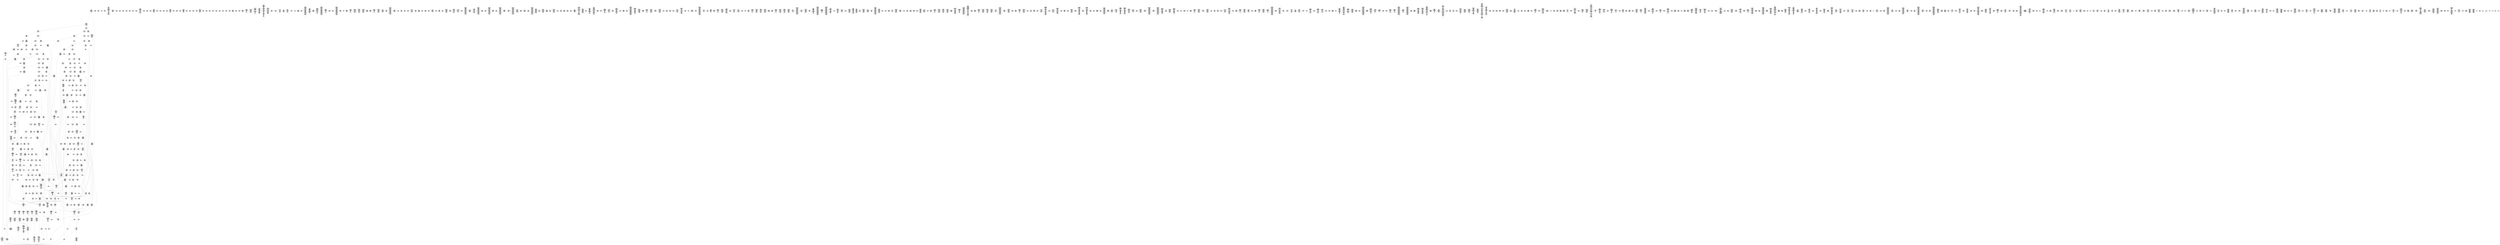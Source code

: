 /* Generated by GvGen v.1.0 (https://www.github.com/stricaud/gvgen) */

digraph G {
compound=true;
   node1 [label="[anywhere]"];
   node2 [label="# 0x0
PUSHX Data
PUSHX Data
MSTORE
PUSHX LogicData
CALLDATASIZE
LT
PUSHX Data
JUMPI
"];
   node3 [label="# 0xd
PUSHX Data
CALLDATALOAD
PUSHX BitData
SHR
PUSHX LogicData
GT
PUSHX Data
JUMPI
"];
   node4 [label="# 0x1e
PUSHX LogicData
EQ
PUSHX Data
JUMPI
"];
   node5 [label="# 0x29
PUSHX LogicData
EQ
PUSHX Data
JUMPI
"];
   node6 [label="# 0x34
PUSHX LogicData
EQ
PUSHX Data
JUMPI
"];
   node7 [label="# 0x3f
PUSHX LogicData
EQ
PUSHX Data
JUMPI
"];
   node8 [label="# 0x4a
PUSHX LogicData
EQ
PUSHX Data
JUMPI
"];
   node9 [label="# 0x55
PUSHX LogicData
EQ
PUSHX Data
JUMPI
"];
   node10 [label="# 0x60
PUSHX LogicData
EQ
PUSHX Data
JUMPI
"];
   node11 [label="# 0x6b
PUSHX LogicData
EQ
PUSHX Data
JUMPI
"];
   node12 [label="# 0x76
PUSHX LogicData
EQ
PUSHX Data
JUMPI
"];
   node13 [label="# 0x81
PUSHX LogicData
EQ
PUSHX Data
JUMPI
"];
   node14 [label="# 0x8c
PUSHX LogicData
EQ
PUSHX Data
JUMPI
"];
   node15 [label="# 0x97
PUSHX LogicData
EQ
PUSHX Data
JUMPI
"];
   node16 [label="# 0xa2
PUSHX LogicData
EQ
PUSHX Data
JUMPI
"];
   node17 [label="# 0xad
PUSHX LogicData
EQ
PUSHX Data
JUMPI
"];
   node18 [label="# 0xb8
PUSHX LogicData
EQ
PUSHX Data
JUMPI
"];
   node19 [label="# 0xc3
PUSHX LogicData
EQ
PUSHX Data
JUMPI
"];
   node20 [label="# 0xce
PUSHX LogicData
EQ
PUSHX Data
JUMPI
"];
   node21 [label="# 0xd9
PUSHX LogicData
EQ
PUSHX Data
JUMPI
"];
   node22 [label="# 0xe4
PUSHX LogicData
EQ
PUSHX Data
JUMPI
"];
   node23 [label="# 0xef
PUSHX LogicData
EQ
PUSHX Data
JUMPI
"];
   node24 [label="# 0xfa
PUSHX LogicData
EQ
PUSHX Data
JUMPI
"];
   node25 [label="# 0x105
PUSHX LogicData
EQ
PUSHX Data
JUMPI
"];
   node26 [label="# 0x110
PUSHX LogicData
EQ
PUSHX Data
JUMPI
"];
   node27 [label="# 0x11b
PUSHX LogicData
EQ
PUSHX Data
JUMPI
"];
   node28 [label="# 0x126
PUSHX LogicData
EQ
PUSHX Data
JUMPI
"];
   node29 [label="# 0x131
PUSHX LogicData
EQ
PUSHX Data
JUMPI
"];
   node30 [label="# 0x13c
PUSHX LogicData
EQ
PUSHX Data
JUMPI
"];
   node31 [label="# 0x147
PUSHX LogicData
EQ
PUSHX Data
JUMPI
"];
   node32 [label="# 0x152
PUSHX LogicData
EQ
PUSHX Data
JUMPI
"];
   node33 [label="# 0x15d
PUSHX LogicData
EQ
PUSHX Data
JUMPI
"];
   node34 [label="# 0x168
PUSHX LogicData
EQ
PUSHX Data
JUMPI
"];
   node35 [label="# 0x173
PUSHX LogicData
EQ
PUSHX Data
JUMPI
"];
   node36 [label="# 0x17e
PUSHX Data
REVERT
"];
   node37 [label="# 0x182
JUMPDEST
PUSHX LogicData
EQ
PUSHX Data
JUMPI
"];
   node38 [label="# 0x18e
PUSHX LogicData
EQ
PUSHX Data
JUMPI
"];
   node39 [label="# 0x199
PUSHX LogicData
EQ
PUSHX Data
JUMPI
"];
   node40 [label="# 0x1a4
PUSHX LogicData
EQ
PUSHX Data
JUMPI
"];
   node41 [label="# 0x1af
PUSHX LogicData
EQ
PUSHX Data
JUMPI
"];
   node42 [label="# 0x1ba
PUSHX LogicData
EQ
PUSHX Data
JUMPI
"];
   node43 [label="# 0x1c5
PUSHX LogicData
EQ
PUSHX Data
JUMPI
"];
   node44 [label="# 0x1d0
PUSHX LogicData
EQ
PUSHX Data
JUMPI
"];
   node45 [label="# 0x1db
PUSHX LogicData
EQ
PUSHX Data
JUMPI
"];
   node46 [label="# 0x1e6
PUSHX LogicData
EQ
PUSHX Data
JUMPI
"];
   node47 [label="# 0x1f1
PUSHX LogicData
EQ
PUSHX Data
JUMPI
"];
   node48 [label="# 0x1fc
PUSHX LogicData
EQ
PUSHX Data
JUMPI
"];
   node49 [label="# 0x207
PUSHX LogicData
EQ
PUSHX Data
JUMPI
"];
   node50 [label="# 0x212
PUSHX LogicData
EQ
PUSHX Data
JUMPI
"];
   node51 [label="# 0x21d
PUSHX LogicData
EQ
PUSHX Data
JUMPI
"];
   node52 [label="# 0x228
PUSHX LogicData
EQ
PUSHX Data
JUMPI
"];
   node53 [label="# 0x233
PUSHX LogicData
EQ
PUSHX Data
JUMPI
"];
   node54 [label="# 0x23e
PUSHX LogicData
EQ
PUSHX Data
JUMPI
"];
   node55 [label="# 0x249
PUSHX LogicData
EQ
PUSHX Data
JUMPI
"];
   node56 [label="# 0x254
PUSHX LogicData
EQ
PUSHX Data
JUMPI
"];
   node57 [label="# 0x25f
PUSHX LogicData
EQ
PUSHX Data
JUMPI
"];
   node58 [label="# 0x26a
PUSHX LogicData
EQ
PUSHX Data
JUMPI
"];
   node59 [label="# 0x275
PUSHX LogicData
EQ
PUSHX Data
JUMPI
"];
   node60 [label="# 0x280
PUSHX LogicData
EQ
PUSHX Data
JUMPI
"];
   node61 [label="# 0x28b
PUSHX LogicData
EQ
PUSHX Data
JUMPI
"];
   node62 [label="# 0x296
PUSHX LogicData
EQ
PUSHX Data
JUMPI
"];
   node63 [label="# 0x2a1
PUSHX LogicData
EQ
PUSHX Data
JUMPI
"];
   node64 [label="# 0x2ac
PUSHX LogicData
EQ
PUSHX Data
JUMPI
"];
   node65 [label="# 0x2b7
PUSHX LogicData
EQ
PUSHX Data
JUMPI
"];
   node66 [label="# 0x2c2
PUSHX LogicData
EQ
PUSHX Data
JUMPI
"];
   node67 [label="# 0x2cd
PUSHX LogicData
EQ
PUSHX Data
JUMPI
"];
   node68 [label="# 0x2d8
PUSHX LogicData
EQ
PUSHX Data
JUMPI
"];
   node69 [label="# 0x2e3
JUMPDEST
PUSHX Data
REVERT
"];
   node70 [label="# 0x2e8
JUMPDEST
CALLVALUE
ISZERO
PUSHX Data
JUMPI
"];
   node71 [label="# 0x2f0
PUSHX Data
REVERT
"];
   node72 [label="# 0x2f4
JUMPDEST
PUSHX Data
PUSHX Data
CALLDATASIZE
PUSHX Data
PUSHX Data
JUMP
"];
   node73 [label="# 0x303
JUMPDEST
PUSHX Data
JUMP
"];
   node74 [label="# 0x308
JUMPDEST
PUSHX MemData
MLOAD
ISZERO
ISZERO
MSTORE
PUSHX ArithData
ADD
"];
   node75 [label="# 0x314
JUMPDEST
PUSHX MemData
MLOAD
SUB
RETURN
"];
   node76 [label="# 0x31d
JUMPDEST
CALLVALUE
ISZERO
PUSHX Data
JUMPI
"];
   node77 [label="# 0x325
PUSHX Data
REVERT
"];
   node78 [label="# 0x329
JUMPDEST
PUSHX Data
PUSHX Data
CALLDATASIZE
PUSHX Data
PUSHX Data
JUMP
"];
   node79 [label="# 0x338
JUMPDEST
PUSHX Data
JUMP
"];
   node80 [label="# 0x33d
JUMPDEST
STOP
"];
   node81 [label="# 0x33f
JUMPDEST
CALLVALUE
ISZERO
PUSHX Data
JUMPI
"];
   node82 [label="# 0x347
PUSHX Data
REVERT
"];
   node83 [label="# 0x34b
JUMPDEST
PUSHX Data
PUSHX Data
JUMP
"];
   node84 [label="# 0x354
JUMPDEST
CALLVALUE
ISZERO
PUSHX Data
JUMPI
"];
   node85 [label="# 0x35c
PUSHX Data
REVERT
"];
   node86 [label="# 0x360
JUMPDEST
PUSHX Data
PUSHX Data
CALLDATASIZE
PUSHX Data
PUSHX Data
JUMP
"];
   node87 [label="# 0x36f
JUMPDEST
PUSHX Data
JUMP
"];
   node88 [label="# 0x374
JUMPDEST
PUSHX Data
MLOAD
MLOAD
MSTORE
PUSHX ArithData
ADD
MLOAD
PUSHX ArithData
PUSHX BitData
PUSHX BitData
SHL
SUB
AND
ADD
MSTORE
ADD
MLOAD
PUSHX BitData
AND
ADD
MSTORE
PUSHX ArithData
ADD
PUSHX Data
JUMP
"];
   node89 [label="# 0x3a3
JUMPDEST
CALLVALUE
ISZERO
PUSHX Data
JUMPI
"];
   node90 [label="# 0x3ab
PUSHX Data
REVERT
"];
   node91 [label="# 0x3af
JUMPDEST
PUSHX Data
PUSHX Data
JUMP
"];
   node92 [label="# 0x3b8
JUMPDEST
PUSHX MemData
MLOAD
PUSHX Data
PUSHX Data
JUMP
"];
   node93 [label="# 0x3c5
JUMPDEST
CALLVALUE
ISZERO
PUSHX Data
JUMPI
"];
   node94 [label="# 0x3cd
PUSHX Data
REVERT
"];
   node95 [label="# 0x3d1
JUMPDEST
PUSHX Data
PUSHX Data
CALLDATASIZE
PUSHX Data
PUSHX Data
JUMP
"];
   node96 [label="# 0x3e0
JUMPDEST
PUSHX Data
JUMP
"];
   node97 [label="# 0x3e5
JUMPDEST
PUSHX MemData
MLOAD
PUSHX ArithData
PUSHX BitData
PUSHX BitData
SHL
SUB
AND
MSTORE
PUSHX ArithData
ADD
PUSHX Data
JUMP
"];
   node98 [label="# 0x3fd
JUMPDEST
CALLVALUE
ISZERO
PUSHX Data
JUMPI
"];
   node99 [label="# 0x405
PUSHX Data
REVERT
"];
   node100 [label="# 0x409
JUMPDEST
PUSHX Data
PUSHX Data
CALLDATASIZE
PUSHX Data
PUSHX Data
JUMP
"];
   node101 [label="# 0x418
JUMPDEST
PUSHX Data
JUMP
"];
   node102 [label="# 0x41d
JUMPDEST
CALLVALUE
ISZERO
PUSHX Data
JUMPI
"];
   node103 [label="# 0x425
PUSHX Data
REVERT
"];
   node104 [label="# 0x429
JUMPDEST
PUSHX Data
PUSHX Data
CALLDATASIZE
PUSHX Data
PUSHX Data
JUMP
"];
   node105 [label="# 0x438
JUMPDEST
PUSHX Data
JUMP
"];
   node106 [label="# 0x43d
JUMPDEST
CALLVALUE
ISZERO
PUSHX Data
JUMPI
"];
   node107 [label="# 0x445
PUSHX Data
REVERT
"];
   node108 [label="# 0x449
JUMPDEST
PUSHX Data
PUSHX Data
CALLDATASIZE
PUSHX Data
PUSHX Data
JUMP
"];
   node109 [label="# 0x458
JUMPDEST
PUSHX Data
JUMP
"];
   node110 [label="# 0x45d
JUMPDEST
CALLVALUE
ISZERO
PUSHX Data
JUMPI
"];
   node111 [label="# 0x465
PUSHX Data
REVERT
"];
   node112 [label="# 0x469
JUMPDEST
PUSHX StorData
SLOAD
"];
   node113 [label="# 0x46e
JUMPDEST
PUSHX MemData
MLOAD
MSTORE
PUSHX ArithData
ADD
PUSHX Data
JUMP
"];
   node114 [label="# 0x47c
JUMPDEST
CALLVALUE
ISZERO
PUSHX Data
JUMPI
"];
   node115 [label="# 0x484
PUSHX Data
REVERT
"];
   node116 [label="# 0x488
JUMPDEST
PUSHX Data
PUSHX StorData
SLOAD
JUMP
"];
   node117 [label="# 0x492
JUMPDEST
CALLVALUE
ISZERO
PUSHX Data
JUMPI
"];
   node118 [label="# 0x49a
PUSHX Data
REVERT
"];
   node119 [label="# 0x49e
JUMPDEST
PUSHX Data
PUSHX Data
CALLDATASIZE
PUSHX Data
PUSHX Data
JUMP
"];
   node120 [label="# 0x4ad
JUMPDEST
PUSHX Data
JUMP
"];
   node121 [label="# 0x4b2
JUMPDEST
PUSHX Data
PUSHX Data
CALLDATASIZE
PUSHX Data
PUSHX Data
JUMP
"];
   node122 [label="# 0x4c0
JUMPDEST
PUSHX Data
JUMP
"];
   node123 [label="# 0x4c5
JUMPDEST
CALLVALUE
ISZERO
PUSHX Data
JUMPI
"];
   node124 [label="# 0x4cd
PUSHX Data
REVERT
"];
   node125 [label="# 0x4d1
JUMPDEST
PUSHX Data
PUSHX Data
CALLDATASIZE
PUSHX Data
PUSHX Data
JUMP
"];
   node126 [label="# 0x4e0
JUMPDEST
PUSHX Data
JUMP
"];
   node127 [label="# 0x4e5
JUMPDEST
PUSHX Data
MLOAD
PUSHX ArithData
PUSHX BitData
PUSHX BitData
SHL
SUB
AND
MSTORE
PUSHX ArithData
ADD
MSTORE
ADD
PUSHX Data
JUMP
"];
   node128 [label="# 0x504
JUMPDEST
CALLVALUE
ISZERO
PUSHX Data
JUMPI
"];
   node129 [label="# 0x50c
PUSHX Data
REVERT
"];
   node130 [label="# 0x510
JUMPDEST
PUSHX Data
PUSHX Data
CALLDATASIZE
PUSHX Data
PUSHX Data
JUMP
"];
   node131 [label="# 0x51f
JUMPDEST
PUSHX Data
JUMP
"];
   node132 [label="# 0x524
JUMPDEST
CALLVALUE
ISZERO
PUSHX Data
JUMPI
"];
   node133 [label="# 0x52c
PUSHX Data
REVERT
"];
   node134 [label="# 0x530
JUMPDEST
PUSHX Data
PUSHX Data
JUMP
"];
   node135 [label="# 0x539
JUMPDEST
CALLVALUE
ISZERO
PUSHX Data
JUMPI
"];
   node136 [label="# 0x541
PUSHX Data
REVERT
"];
   node137 [label="# 0x545
JUMPDEST
PUSHX Data
PUSHX Data
CALLDATASIZE
PUSHX Data
PUSHX Data
JUMP
"];
   node138 [label="# 0x554
JUMPDEST
PUSHX Data
JUMP
"];
   node139 [label="# 0x559
JUMPDEST
CALLVALUE
ISZERO
PUSHX Data
JUMPI
"];
   node140 [label="# 0x561
PUSHX Data
REVERT
"];
   node141 [label="# 0x565
JUMPDEST
PUSHX Data
PUSHX Data
CALLDATASIZE
PUSHX Data
PUSHX Data
JUMP
"];
   node142 [label="# 0x574
JUMPDEST
PUSHX Data
JUMP
"];
   node143 [label="# 0x579
JUMPDEST
CALLVALUE
ISZERO
PUSHX Data
JUMPI
"];
   node144 [label="# 0x581
PUSHX Data
REVERT
"];
   node145 [label="# 0x585
JUMPDEST
PUSHX Data
PUSHX Data
CALLDATASIZE
PUSHX Data
PUSHX Data
JUMP
"];
   node146 [label="# 0x594
JUMPDEST
PUSHX Data
PUSHX Data
MSTORE
PUSHX Data
MSTORE
PUSHX Data
SHA3
SLOAD
JUMP
"];
   node147 [label="# 0x5a6
JUMPDEST
CALLVALUE
ISZERO
PUSHX Data
JUMPI
"];
   node148 [label="# 0x5ae
PUSHX Data
REVERT
"];
   node149 [label="# 0x5b2
JUMPDEST
PUSHX Data
PUSHX Data
CALLDATASIZE
PUSHX Data
PUSHX Data
JUMP
"];
   node150 [label="# 0x5c1
JUMPDEST
PUSHX Data
JUMP
"];
   node151 [label="# 0x5c6
JUMPDEST
CALLVALUE
ISZERO
PUSHX Data
JUMPI
"];
   node152 [label="# 0x5ce
PUSHX Data
REVERT
"];
   node153 [label="# 0x5d2
JUMPDEST
PUSHX Data
PUSHX Data
CALLDATASIZE
PUSHX Data
PUSHX Data
JUMP
"];
   node154 [label="# 0x5e1
JUMPDEST
PUSHX Data
JUMP
"];
   node155 [label="# 0x5e6
JUMPDEST
CALLVALUE
ISZERO
PUSHX Data
JUMPI
"];
   node156 [label="# 0x5ee
PUSHX Data
REVERT
"];
   node157 [label="# 0x5f2
JUMPDEST
PUSHX Data
PUSHX Data
CALLDATASIZE
PUSHX Data
PUSHX Data
JUMP
"];
   node158 [label="# 0x601
JUMPDEST
PUSHX Data
JUMP
"];
   node159 [label="# 0x606
JUMPDEST
CALLVALUE
ISZERO
PUSHX Data
JUMPI
"];
   node160 [label="# 0x60e
PUSHX Data
REVERT
"];
   node161 [label="# 0x612
JUMPDEST
PUSHX Data
PUSHX Data
CALLDATASIZE
PUSHX Data
PUSHX Data
JUMP
"];
   node162 [label="# 0x621
JUMPDEST
PUSHX Data
JUMP
"];
   node163 [label="# 0x626
JUMPDEST
CALLVALUE
ISZERO
PUSHX Data
JUMPI
"];
   node164 [label="# 0x62e
PUSHX Data
REVERT
"];
   node165 [label="# 0x632
JUMPDEST
PUSHX Data
PUSHX StorData
SLOAD
JUMP
"];
   node166 [label="# 0x63c
JUMPDEST
CALLVALUE
ISZERO
PUSHX Data
JUMPI
"];
   node167 [label="# 0x644
PUSHX Data
REVERT
"];
   node168 [label="# 0x648
JUMPDEST
PUSHX Data
PUSHX Data
CALLDATASIZE
PUSHX Data
PUSHX Data
JUMP
"];
   node169 [label="# 0x657
JUMPDEST
PUSHX Data
PUSHX Data
MSTORE
PUSHX Data
MSTORE
PUSHX Data
SHA3
SLOAD
JUMP
"];
   node170 [label="# 0x669
JUMPDEST
CALLVALUE
ISZERO
PUSHX Data
JUMPI
"];
   node171 [label="# 0x671
PUSHX Data
REVERT
"];
   node172 [label="# 0x675
JUMPDEST
PUSHX Data
PUSHX Data
CALLDATASIZE
PUSHX Data
PUSHX Data
JUMP
"];
   node173 [label="# 0x684
JUMPDEST
PUSHX Data
JUMP
"];
   node174 [label="# 0x689
JUMPDEST
CALLVALUE
ISZERO
PUSHX Data
JUMPI
"];
   node175 [label="# 0x691
PUSHX Data
REVERT
"];
   node176 [label="# 0x695
JUMPDEST
PUSHX Data
PUSHX Data
CALLDATASIZE
PUSHX Data
PUSHX Data
JUMP
"];
   node177 [label="# 0x6a4
JUMPDEST
PUSHX Data
JUMP
"];
   node178 [label="# 0x6a9
JUMPDEST
CALLVALUE
ISZERO
PUSHX Data
JUMPI
"];
   node179 [label="# 0x6b1
PUSHX Data
REVERT
"];
   node180 [label="# 0x6b5
JUMPDEST
PUSHX Data
PUSHX Data
JUMP
"];
   node181 [label="# 0x6be
JUMPDEST
CALLVALUE
ISZERO
PUSHX Data
JUMPI
"];
   node182 [label="# 0x6c6
PUSHX Data
REVERT
"];
   node183 [label="# 0x6ca
JUMPDEST
PUSHX StorData
SLOAD
PUSHX Data
PUSHX ArithData
PUSHX BitData
PUSHX BitData
SHL
SUB
AND
PUSHX BitData
PUSHX BitData
SHL
DIV
PUSHX BitData
AND
JUMP
"];
   node184 [label="# 0x6eb
JUMPDEST
PUSHX MemData
MLOAD
PUSHX Data
PUSHX Data
JUMP
"];
   node185 [label="# 0x6f9
JUMPDEST
CALLVALUE
ISZERO
PUSHX Data
JUMPI
"];
   node186 [label="# 0x701
PUSHX Data
REVERT
"];
   node187 [label="# 0x705
JUMPDEST
PUSHX Data
PUSHX Data
JUMP
"];
   node188 [label="# 0x70e
JUMPDEST
CALLVALUE
ISZERO
PUSHX Data
JUMPI
"];
   node189 [label="# 0x716
PUSHX Data
REVERT
"];
   node190 [label="# 0x71a
JUMPDEST
PUSHX Data
PUSHX Data
JUMP
"];
   node191 [label="# 0x723
JUMPDEST
PUSHX Data
PUSHX Data
CALLDATASIZE
PUSHX Data
PUSHX Data
JUMP
"];
   node192 [label="# 0x731
JUMPDEST
PUSHX Data
JUMP
"];
   node193 [label="# 0x736
JUMPDEST
CALLVALUE
ISZERO
PUSHX Data
JUMPI
"];
   node194 [label="# 0x73e
PUSHX Data
REVERT
"];
   node195 [label="# 0x742
JUMPDEST
PUSHX StorData
SLOAD
PUSHX Data
PUSHX BitData
PUSHX BitData
SHL
DIV
PUSHX BitData
AND
JUMP
"];
   node196 [label="# 0x757
JUMPDEST
CALLVALUE
ISZERO
PUSHX Data
JUMPI
"];
   node197 [label="# 0x75f
PUSHX Data
REVERT
"];
   node198 [label="# 0x763
JUMPDEST
PUSHX Data
PUSHX Data
JUMP
"];
   node199 [label="# 0x76c
JUMPDEST
CALLVALUE
ISZERO
PUSHX Data
JUMPI
"];
   node200 [label="# 0x774
PUSHX Data
REVERT
"];
   node201 [label="# 0x778
JUMPDEST
PUSHX Data
PUSHX Data
JUMP
"];
   node202 [label="# 0x788
JUMPDEST
CALLVALUE
ISZERO
PUSHX Data
JUMPI
"];
   node203 [label="# 0x790
PUSHX Data
REVERT
"];
   node204 [label="# 0x794
JUMPDEST
PUSHX Data
PUSHX Data
CALLDATASIZE
PUSHX Data
PUSHX Data
JUMP
"];
   node205 [label="# 0x7a3
JUMPDEST
PUSHX Data
PUSHX Data
MSTORE
PUSHX Data
MSTORE
PUSHX Data
SHA3
SLOAD
JUMP
"];
   node206 [label="# 0x7b5
JUMPDEST
CALLVALUE
ISZERO
PUSHX Data
JUMPI
"];
   node207 [label="# 0x7bd
PUSHX Data
REVERT
"];
   node208 [label="# 0x7c1
JUMPDEST
PUSHX Data
PUSHX Data
CALLDATASIZE
PUSHX Data
PUSHX Data
JUMP
"];
   node209 [label="# 0x7d0
JUMPDEST
PUSHX Data
JUMP
"];
   node210 [label="# 0x7d5
JUMPDEST
CALLVALUE
ISZERO
PUSHX Data
JUMPI
"];
   node211 [label="# 0x7dd
PUSHX Data
REVERT
"];
   node212 [label="# 0x7e1
JUMPDEST
PUSHX Data
PUSHX StorData
SLOAD
JUMP
"];
   node213 [label="# 0x7eb
JUMPDEST
CALLVALUE
ISZERO
PUSHX Data
JUMPI
"];
   node214 [label="# 0x7f3
PUSHX Data
REVERT
"];
   node215 [label="# 0x7f7
JUMPDEST
PUSHX Data
PUSHX Data
JUMP
"];
   node216 [label="# 0x800
JUMPDEST
CALLVALUE
ISZERO
PUSHX Data
JUMPI
"];
   node217 [label="# 0x808
PUSHX Data
REVERT
"];
   node218 [label="# 0x80c
JUMPDEST
PUSHX Data
PUSHX Data
JUMP
"];
   node219 [label="# 0x815
JUMPDEST
CALLVALUE
ISZERO
PUSHX Data
JUMPI
"];
   node220 [label="# 0x81d
PUSHX Data
REVERT
"];
   node221 [label="# 0x821
JUMPDEST
PUSHX Data
PUSHX Data
CALLDATASIZE
PUSHX Data
PUSHX Data
JUMP
"];
   node222 [label="# 0x830
JUMPDEST
PUSHX Data
JUMP
"];
   node223 [label="# 0x835
JUMPDEST
CALLVALUE
ISZERO
PUSHX Data
JUMPI
"];
   node224 [label="# 0x83d
PUSHX Data
REVERT
"];
   node225 [label="# 0x841
JUMPDEST
PUSHX Data
PUSHX Data
CALLDATASIZE
PUSHX Data
PUSHX Data
JUMP
"];
   node226 [label="# 0x850
JUMPDEST
PUSHX Data
JUMP
"];
   node227 [label="# 0x855
JUMPDEST
CALLVALUE
ISZERO
PUSHX Data
JUMPI
"];
   node228 [label="# 0x85d
PUSHX Data
REVERT
"];
   node229 [label="# 0x861
JUMPDEST
PUSHX Data
PUSHX Data
JUMP
"];
   node230 [label="# 0x86a
JUMPDEST
CALLVALUE
ISZERO
PUSHX Data
JUMPI
"];
   node231 [label="# 0x872
PUSHX Data
REVERT
"];
   node232 [label="# 0x876
JUMPDEST
PUSHX Data
PUSHX Data
CALLDATASIZE
PUSHX Data
PUSHX Data
JUMP
"];
   node233 [label="# 0x885
JUMPDEST
PUSHX Data
JUMP
"];
   node234 [label="# 0x88a
JUMPDEST
CALLVALUE
ISZERO
PUSHX Data
JUMPI
"];
   node235 [label="# 0x892
PUSHX Data
REVERT
"];
   node236 [label="# 0x896
JUMPDEST
PUSHX Data
PUSHX Data
JUMP
"];
   node237 [label="# 0x8a6
JUMPDEST
CALLVALUE
ISZERO
PUSHX Data
JUMPI
"];
   node238 [label="# 0x8ae
PUSHX Data
REVERT
"];
   node239 [label="# 0x8b2
JUMPDEST
PUSHX Data
PUSHX Data
CALLDATASIZE
PUSHX Data
PUSHX Data
JUMP
"];
   node240 [label="# 0x8c1
JUMPDEST
PUSHX Data
PUSHX Data
MSTORE
PUSHX Data
MSTORE
PUSHX Data
SHA3
SLOAD
JUMP
"];
   node241 [label="# 0x8d3
JUMPDEST
CALLVALUE
ISZERO
PUSHX Data
JUMPI
"];
   node242 [label="# 0x8db
PUSHX Data
REVERT
"];
   node243 [label="# 0x8df
JUMPDEST
PUSHX Data
PUSHX StorData
SLOAD
JUMP
"];
   node244 [label="# 0x8e9
JUMPDEST
CALLVALUE
ISZERO
PUSHX Data
JUMPI
"];
   node245 [label="# 0x8f1
PUSHX Data
REVERT
"];
   node246 [label="# 0x8f5
JUMPDEST
PUSHX Data
PUSHX Data
CALLDATASIZE
PUSHX Data
PUSHX Data
JUMP
"];
   node247 [label="# 0x904
JUMPDEST
PUSHX Data
JUMP
"];
   node248 [label="# 0x909
JUMPDEST
CALLVALUE
ISZERO
PUSHX Data
JUMPI
"];
   node249 [label="# 0x911
PUSHX Data
REVERT
"];
   node250 [label="# 0x915
JUMPDEST
PUSHX Data
PUSHX Data
CALLDATASIZE
PUSHX Data
PUSHX Data
JUMP
"];
   node251 [label="# 0x924
JUMPDEST
PUSHX Data
JUMP
"];
   node252 [label="# 0x929
JUMPDEST
CALLVALUE
ISZERO
PUSHX Data
JUMPI
"];
   node253 [label="# 0x931
PUSHX Data
REVERT
"];
   node254 [label="# 0x935
JUMPDEST
PUSHX Data
PUSHX Data
CALLDATASIZE
PUSHX Data
PUSHX Data
JUMP
"];
   node255 [label="# 0x944
JUMPDEST
PUSHX Data
JUMP
"];
   node256 [label="# 0x949
JUMPDEST
CALLVALUE
ISZERO
PUSHX Data
JUMPI
"];
   node257 [label="# 0x951
PUSHX Data
REVERT
"];
   node258 [label="# 0x955
JUMPDEST
PUSHX Data
PUSHX Data
CALLDATASIZE
PUSHX Data
PUSHX Data
JUMP
"];
   node259 [label="# 0x964
JUMPDEST
PUSHX Data
JUMP
"];
   node260 [label="# 0x969
JUMPDEST
CALLVALUE
ISZERO
PUSHX Data
JUMPI
"];
   node261 [label="# 0x971
PUSHX Data
REVERT
"];
   node262 [label="# 0x975
JUMPDEST
PUSHX StorData
SLOAD
PUSHX Data
PUSHX BitData
PUSHX BitData
SHL
DIV
PUSHX BitData
AND
JUMP
"];
   node263 [label="# 0x98a
JUMPDEST
CALLVALUE
ISZERO
PUSHX Data
JUMPI
"];
   node264 [label="# 0x992
PUSHX Data
REVERT
"];
   node265 [label="# 0x996
JUMPDEST
PUSHX Data
PUSHX Data
JUMP
"];
   node266 [label="# 0x9a0
JUMPDEST
CALLVALUE
ISZERO
PUSHX Data
JUMPI
"];
   node267 [label="# 0x9a8
PUSHX Data
REVERT
"];
   node268 [label="# 0x9ac
JUMPDEST
PUSHX StorData
SLOAD
PUSHX Data
PUSHX BitData
PUSHX BitData
SHL
DIV
PUSHX BitData
AND
JUMP
"];
   node269 [label="# 0x9c1
JUMPDEST
CALLVALUE
ISZERO
PUSHX Data
JUMPI
"];
   node270 [label="# 0x9c9
PUSHX Data
REVERT
"];
   node271 [label="# 0x9cd
JUMPDEST
PUSHX Data
PUSHX Data
JUMP
"];
   node272 [label="# 0x9d6
JUMPDEST
CALLVALUE
ISZERO
PUSHX Data
JUMPI
"];
   node273 [label="# 0x9de
PUSHX Data
REVERT
"];
   node274 [label="# 0x9e2
JUMPDEST
PUSHX Data
PUSHX Data
JUMP
"];
   node275 [label="# 0x9f1
JUMPDEST
CALLVALUE
ISZERO
PUSHX Data
JUMPI
"];
   node276 [label="# 0x9f9
PUSHX Data
REVERT
"];
   node277 [label="# 0x9fd
JUMPDEST
PUSHX Data
PUSHX Data
JUMP
"];
   node278 [label="# 0xa06
JUMPDEST
CALLVALUE
ISZERO
PUSHX Data
JUMPI
"];
   node279 [label="# 0xa0e
PUSHX Data
REVERT
"];
   node280 [label="# 0xa12
JUMPDEST
PUSHX Data
PUSHX Data
CALLDATASIZE
PUSHX Data
PUSHX Data
JUMP
"];
   node281 [label="# 0xa21
JUMPDEST
PUSHX Data
JUMP
"];
   node282 [label="# 0xa26
JUMPDEST
CALLVALUE
ISZERO
PUSHX Data
JUMPI
"];
   node283 [label="# 0xa2e
PUSHX Data
REVERT
"];
   node284 [label="# 0xa32
JUMPDEST
PUSHX Data
PUSHX StorData
SLOAD
JUMP
"];
   node285 [label="# 0xa3c
JUMPDEST
CALLVALUE
ISZERO
PUSHX Data
JUMPI
"];
   node286 [label="# 0xa44
PUSHX Data
REVERT
"];
   node287 [label="# 0xa48
JUMPDEST
PUSHX Data
PUSHX Data
CALLDATASIZE
PUSHX Data
PUSHX Data
JUMP
"];
   node288 [label="# 0xa57
JUMPDEST
PUSHX Data
JUMP
"];
   node289 [label="# 0xa5c
JUMPDEST
CALLVALUE
ISZERO
PUSHX Data
JUMPI
"];
   node290 [label="# 0xa64
PUSHX Data
REVERT
"];
   node291 [label="# 0xa68
JUMPDEST
PUSHX Data
PUSHX Data
CALLDATASIZE
PUSHX Data
PUSHX Data
JUMP
"];
   node292 [label="# 0xa77
JUMPDEST
PUSHX Data
JUMP
"];
   node293 [label="# 0xa7c
JUMPDEST
CALLVALUE
ISZERO
PUSHX Data
JUMPI
"];
   node294 [label="# 0xa84
PUSHX Data
REVERT
"];
   node295 [label="# 0xa88
JUMPDEST
PUSHX Data
PUSHX Data
CALLDATASIZE
PUSHX Data
PUSHX Data
JUMP
"];
   node296 [label="# 0xa97
JUMPDEST
PUSHX Data
JUMP
"];
   node297 [label="# 0xa9c
JUMPDEST
CALLVALUE
ISZERO
PUSHX Data
JUMPI
"];
   node298 [label="# 0xaa4
PUSHX Data
REVERT
"];
   node299 [label="# 0xaa8
JUMPDEST
PUSHX Data
PUSHX Data
CALLDATASIZE
PUSHX Data
PUSHX Data
JUMP
"];
   node300 [label="# 0xab7
JUMPDEST
PUSHX Data
JUMP
"];
   node301 [label="# 0xabc
JUMPDEST
CALLVALUE
ISZERO
PUSHX Data
JUMPI
"];
   node302 [label="# 0xac4
PUSHX Data
REVERT
"];
   node303 [label="# 0xac8
JUMPDEST
PUSHX Data
PUSHX Data
JUMP
"];
   node304 [label="# 0xad1
JUMPDEST
PUSHX Data
PUSHX Data
PUSHX Data
JUMP
"];
   node305 [label="# 0xadc
JUMPDEST
PUSHX Data
JUMPI
"];
   node306 [label="# 0xae2
PUSHX Data
PUSHX Data
JUMP
"];
   node307 [label="# 0xaeb
JUMPDEST
JUMP
"];
   node308 [label="# 0xaf1
JUMPDEST
CALLER
PUSHX Data
PUSHX Data
JUMP
"];
   node309 [label="# 0xafa
JUMPDEST
PUSHX ArithData
PUSHX BitData
PUSHX BitData
SHL
SUB
AND
EQ
PUSHX Data
JUMPI
"];
   node310 [label="# 0xb09
PUSHX MemData
MLOAD
PUSHX BitData
PUSHX BitData
SHL
MSTORE
PUSHX ArithData
ADD
PUSHX Data
PUSHX Data
JUMP
"];
   node311 [label="# 0xb20
JUMPDEST
PUSHX MemData
MLOAD
SUB
REVERT
"];
   node312 [label="# 0xb29
JUMPDEST
PUSHX StorData
SLOAD
PUSHX ArithData
PUSHX BitData
PUSHX BitData
SHL
SUB
NOT
AND
PUSHX ArithData
PUSHX BitData
PUSHX BitData
SHL
SUB
AND
OR
SSTORE
JUMP
"];
   node313 [label="# 0xb4b
JUMPDEST
CALLER
PUSHX Data
PUSHX Data
JUMP
"];
   node314 [label="# 0xb54
JUMPDEST
PUSHX ArithData
PUSHX BitData
PUSHX BitData
SHL
SUB
AND
EQ
PUSHX Data
JUMPI
"];
   node315 [label="# 0xb63
PUSHX MemData
MLOAD
PUSHX BitData
PUSHX BitData
SHL
MSTORE
PUSHX ArithData
ADD
PUSHX Data
PUSHX Data
JUMP
"];
   node316 [label="# 0xb7a
JUMPDEST
PUSHX StorData
SLOAD
PUSHX BitData
PUSHX BitData
SHL
NOT
AND
PUSHX BitData
PUSHX BitData
SHL
DIV
PUSHX BitData
AND
ISZERO
MUL
OR
SSTORE
JUMP
"];
   node317 [label="# 0xb9b
JUMPDEST
PUSHX Data
MLOAD
PUSHX ArithData
ADD
MSTORE
PUSHX Data
MSTORE
PUSHX ArithData
ADD
MSTORE
ADD
MSTORE
PUSHX Data
PUSHX Data
PUSHX Data
JUMP
"];
   node318 [label="# 0xbc3
JUMPDEST
PUSHX Data
MSTORE
PUSHX Data
PUSHX ArithData
MSTORE
PUSHX Data
SHA3
MLOAD
ADD
MSTORE
SLOAD
PUSHX ArithData
PUSHX BitData
PUSHX BitData
SHL
SUB
AND
MSTORE
PUSHX BitData
PUSHX BitData
PUSHX BitData
SHL
DIV
AND
ADD
MSTORE
MLOAD
PUSHX ArithData
ADD
MSTORE
MSTORE
MLOAD
AND
ADD
MSTORE
MLOAD
AND
ADD
MSTORE
JUMP
"];
   node319 [label="# 0xc20
JUMPDEST
PUSHX Data
PUSHX StorData
SLOAD
PUSHX Data
PUSHX Data
JUMP
"];
   node320 [label="# 0xc2f
JUMPDEST
PUSHX ArithData
ADD
PUSHX ArithData
DIV
MUL
PUSHX ArithData
ADD
PUSHX MemData
MLOAD
ADD
PUSHX Data
MSTORE
MSTORE
PUSHX ArithData
ADD
SLOAD
PUSHX Data
PUSHX Data
JUMP
"];
   node321 [label="# 0xc5b
JUMPDEST
ISZERO
PUSHX Data
JUMPI
"];
   node322 [label="# 0xc62
PUSHX LogicData
LT
PUSHX Data
JUMPI
"];
   node323 [label="# 0xc6a
PUSHX ArithData
SLOAD
DIV
MUL
MSTORE
PUSHX ArithData
ADD
PUSHX Data
JUMP
"];
   node324 [label="# 0xc7d
JUMPDEST
ADD
PUSHX Data
MSTORE
PUSHX Data
PUSHX Data
SHA3
"];
   node325 [label="# 0xc8b
JUMPDEST
SLOAD
MSTORE
PUSHX ArithData
ADD
PUSHX ArithData
ADD
GT
PUSHX Data
JUMPI
"];
   node326 [label="# 0xc9f
SUB
PUSHX BitData
AND
ADD
"];
   node327 [label="# 0xca8
JUMPDEST
JUMP
"];
   node328 [label="# 0xcb2
JUMPDEST
PUSHX Data
PUSHX Data
PUSHX Data
JUMP
"];
   node329 [label="# 0xcbd
JUMPDEST
PUSHX Data
JUMPI
"];
   node330 [label="# 0xcc2
PUSHX MemData
MLOAD
PUSHX BitData
PUSHX BitData
SHL
MSTORE
PUSHX Data
PUSHX ArithData
ADD
MSTORE
PUSHX Data
PUSHX ArithData
ADD
MSTORE
PUSHX Data
PUSHX ArithData
ADD
MSTORE
PUSHX BitData
PUSHX BitData
SHL
PUSHX ArithData
ADD
MSTORE
PUSHX ArithData
ADD
PUSHX Data
JUMP
"];
   node331 [label="# 0xd1e
JUMPDEST
PUSHX Data
MSTORE
PUSHX Data
PUSHX Data
MSTORE
PUSHX Data
SHA3
SLOAD
PUSHX ArithData
PUSHX BitData
PUSHX BitData
SHL
SUB
AND
JUMP
"];
   node332 [label="# 0xd3a
JUMPDEST
PUSHX Data
PUSHX Data
PUSHX Data
JUMP
"];
   node333 [label="# 0xd45
JUMPDEST
PUSHX ArithData
PUSHX BitData
PUSHX BitData
SHL
SUB
AND
PUSHX ArithData
PUSHX BitData
PUSHX BitData
SHL
SUB
AND
EQ
ISZERO
PUSHX Data
JUMPI
"];
   node334 [label="# 0xd62
PUSHX MemData
MLOAD
PUSHX BitData
PUSHX BitData
SHL
MSTORE
PUSHX Data
PUSHX ArithData
ADD
MSTORE
PUSHX Data
PUSHX ArithData
ADD
MSTORE
PUSHX Data
PUSHX ArithData
ADD
MSTORE
PUSHX BitData
PUSHX BitData
SHL
PUSHX ArithData
ADD
MSTORE
PUSHX ArithData
ADD
PUSHX Data
JUMP
"];
   node335 [label="# 0xdb3
JUMPDEST
CALLER
PUSHX ArithData
PUSHX BitData
PUSHX BitData
SHL
SUB
AND
EQ
PUSHX Data
JUMPI
"];
   node336 [label="# 0xdc5
PUSHX Data
CALLER
PUSHX Data
JUMP
"];
   node337 [label="# 0xdcf
JUMPDEST
PUSHX Data
JUMPI
"];
   node338 [label="# 0xdd4
PUSHX MemData
MLOAD
PUSHX BitData
PUSHX BitData
SHL
MSTORE
PUSHX Data
PUSHX ArithData
ADD
MSTORE
PUSHX Data
PUSHX ArithData
ADD
MSTORE
PUSHX Data
PUSHX ArithData
ADD
MSTORE
PUSHX BitData
PUSHX BitData
SHL
PUSHX ArithData
ADD
MSTORE
PUSHX ArithData
ADD
PUSHX Data
JUMP
"];
   node339 [label="# 0xe3c
JUMPDEST
PUSHX Data
PUSHX Data
JUMP
"];
   node340 [label="# 0xe46
JUMPDEST
JUMP
"];
   node341 [label="# 0xe4b
JUMPDEST
CALLER
PUSHX Data
PUSHX Data
JUMP
"];
   node342 [label="# 0xe54
JUMPDEST
PUSHX ArithData
PUSHX BitData
PUSHX BitData
SHL
SUB
AND
EQ
PUSHX Data
JUMPI
"];
   node343 [label="# 0xe63
PUSHX MemData
MLOAD
PUSHX BitData
PUSHX BitData
SHL
MSTORE
PUSHX ArithData
ADD
PUSHX Data
PUSHX Data
JUMP
"];
   node344 [label="# 0xe7a
JUMPDEST
PUSHX StorData
SLOAD
PUSHX BitData
PUSHX BitData
SHL
DIV
PUSHX BitData
AND
ISZERO
PUSHX Data
JUMPI
"];
   node345 [label="# 0xe8d
PUSHX MemData
MLOAD
PUSHX BitData
PUSHX BitData
SHL
MSTORE
PUSHX ArithData
ADD
PUSHX Data
PUSHX Data
JUMP
"];
   node346 [label="# 0xea4
JUMPDEST
PUSHX Data
PUSHX Data
PUSHX Data
JUMP
"];
   node347 [label="# 0xeb0
JUMPDEST
CALLER
PUSHX Data
PUSHX Data
JUMP
"];
   node348 [label="# 0xeb9
JUMPDEST
PUSHX ArithData
PUSHX BitData
PUSHX BitData
SHL
SUB
AND
EQ
PUSHX Data
JUMPI
"];
   node349 [label="# 0xec8
PUSHX MemData
MLOAD
PUSHX BitData
PUSHX BitData
SHL
MSTORE
PUSHX ArithData
ADD
PUSHX Data
PUSHX Data
JUMP
"];
   node350 [label="# 0xedf
JUMPDEST
PUSHX StorData
SLOAD
PUSHX StorData
SLOAD
PUSHX Data
PUSHX Data
JUMP
"];
   node351 [label="# 0xef0
JUMPDEST
GT
ISZERO
PUSHX Data
JUMPI
"];
   node352 [label="# 0xef7
PUSHX MemData
MLOAD
PUSHX BitData
PUSHX BitData
SHL
MSTORE
PUSHX Data
PUSHX ArithData
ADD
MSTORE
PUSHX Data
PUSHX ArithData
ADD
MSTORE
PUSHX BitData
PUSHX BitData
SHL
PUSHX ArithData
ADD
MSTORE
PUSHX ArithData
ADD
PUSHX Data
JUMP
"];
   node353 [label="# 0xf2c
JUMPDEST
PUSHX Data
PUSHX Data
PUSHX StorData
SLOAD
JUMP
"];
   node354 [label="# 0xf37
JUMPDEST
PUSHX Data
"];
   node355 [label="# 0xf3c
JUMPDEST
LT
ISZERO
PUSHX Data
JUMPI
"];
   node356 [label="# 0xf45
PUSHX Data
LT
PUSHX Data
JUMPI
"];
   node357 [label="# 0xf52
PUSHX Data
PUSHX Data
JUMP
"];
   node358 [label="# 0xf59
JUMPDEST
PUSHX ArithData
MUL
ADD
PUSHX ArithData
ADD
PUSHX Data
PUSHX Data
JUMP
"];
   node359 [label="# 0xf6e
JUMPDEST
PUSHX Data
PUSHX Data
JUMP
"];
   node360 [label="# 0xf78
JUMPDEST
PUSHX Data
PUSHX Data
PUSHX Data
JUMP
"];
   node361 [label="# 0xf83
JUMPDEST
PUSHX Data
JUMP
"];
   node362 [label="# 0xf88
JUMPDEST
PUSHX Data
PUSHX Data
JUMP
"];
   node363 [label="# 0xf92
JUMPDEST
PUSHX Data
JUMP
"];
   node364 [label="# 0xf9a
JUMPDEST
PUSHX StorData
PUSHX Data
SLOAD
PUSHX Data
PUSHX Data
JUMP
"];
   node365 [label="# 0xfb0
JUMPDEST
SSTORE
JUMP
"];
   node366 [label="# 0xfba
JUMPDEST
PUSHX Data
CALLER
PUSHX Data
JUMP
"];
   node367 [label="# 0xfc4
JUMPDEST
PUSHX Data
JUMPI
"];
   node368 [label="# 0xfc9
PUSHX MemData
MLOAD
PUSHX BitData
PUSHX BitData
SHL
MSTORE
PUSHX ArithData
ADD
PUSHX Data
PUSHX Data
JUMP
"];
   node369 [label="# 0xfe0
JUMPDEST
PUSHX Data
PUSHX Data
JUMP
"];
   node370 [label="# 0xfeb
JUMPDEST
PUSHX StorData
SLOAD
PUSHX BitData
PUSHX BitData
SHL
DIV
PUSHX BitData
AND
ISZERO
PUSHX Data
JUMPI
"];
   node371 [label="# 0xfff
PUSHX StorData
SLOAD
PUSHX BitData
PUSHX BitData
SHL
DIV
PUSHX BitData
AND
ISZERO
"];
   node372 [label="# 0x100e
JUMPDEST
PUSHX Data
JUMPI
"];
   node373 [label="# 0x1013
PUSHX MemData
MLOAD
PUSHX BitData
PUSHX BitData
SHL
MSTORE
PUSHX Data
PUSHX ArithData
ADD
MSTORE
PUSHX Data
PUSHX ArithData
ADD
MSTORE
PUSHX BitData
PUSHX BitData
SHL
PUSHX ArithData
ADD
MSTORE
PUSHX ArithData
ADD
PUSHX Data
JUMP
"];
   node374 [label="# 0x1048
JUMPDEST
PUSHX Data
PUSHX MemData
MLOAD
PUSHX Data
PUSHX Data
JUMP
"];
   node375 [label="# 0x1058
JUMPDEST
MSTORE
PUSHX MemData
MLOAD
SUB
PUSHX ArithData
ADD
SHA3
SLOAD
PUSHX BitData
AND
ISZERO
PUSHX Data
JUMPI
"];
   node376 [label="# 0x1071
PUSHX MemData
MLOAD
PUSHX BitData
PUSHX BitData
SHL
MSTORE
PUSHX Data
PUSHX ArithData
ADD
MSTORE
PUSHX Data
PUSHX ArithData
ADD
MSTORE
PUSHX BitData
PUSHX BitData
SHL
PUSHX ArithData
ADD
MSTORE
PUSHX ArithData
ADD
PUSHX Data
JUMP
"];
   node377 [label="# 0x10a5
JUMPDEST
PUSHX Data
PUSHX Data
JUMP
"];
   node378 [label="# 0x10af
JUMPDEST
PUSHX Data
JUMPI
"];
   node379 [label="# 0x10b4
PUSHX MemData
MLOAD
PUSHX BitData
PUSHX BitData
SHL
MSTORE
PUSHX Data
PUSHX ArithData
ADD
MSTORE
PUSHX Data
PUSHX ArithData
ADD
MSTORE
PUSHX BitData
PUSHX BitData
SHL
PUSHX ArithData
ADD
MSTORE
PUSHX ArithData
ADD
PUSHX Data
JUMP
"];
   node380 [label="# 0x10f4
JUMPDEST
PUSHX Data
CALLER
PUSHX Data
JUMP
"];
   node381 [label="# 0x1101
JUMPDEST
EQ
PUSHX Data
JUMPI
"];
   node382 [label="# 0x1107
PUSHX MemData
MLOAD
PUSHX BitData
PUSHX BitData
SHL
MSTORE
PUSHX Data
PUSHX ArithData
ADD
MSTORE
PUSHX Data
PUSHX ArithData
ADD
MSTORE
PUSHX BitData
PUSHX BitData
SHL
PUSHX ArithData
ADD
MSTORE
PUSHX ArithData
ADD
PUSHX Data
JUMP
"];
   node383 [label="# 0x113a
JUMPDEST
PUSHX Data
PUSHX Data
PUSHX StorData
SLOAD
JUMP
"];
   node384 [label="# 0x1145
JUMPDEST
PUSHX LogicData
LT
PUSHX Data
JUMPI
"];
   node385 [label="# 0x1151
PUSHX MemData
MLOAD
PUSHX BitData
PUSHX BitData
SHL
MSTORE
PUSHX Data
PUSHX ArithData
ADD
MSTORE
PUSHX Data
PUSHX ArithData
ADD
MSTORE
PUSHX BitData
PUSHX BitData
SHL
PUSHX ArithData
ADD
MSTORE
PUSHX ArithData
ADD
PUSHX Data
JUMP
"];
   node386 [label="# 0x1187
JUMPDEST
PUSHX StorData
SLOAD
PUSHX StorData
SLOAD
PUSHX Data
PUSHX Data
PUSHX Data
JUMP
"];
   node387 [label="# 0x1199
JUMPDEST
PUSHX Data
PUSHX Data
JUMP
"];
   node388 [label="# 0x11a3
JUMPDEST
PUSHX StorData
SLOAD
PUSHX Data
PUSHX Data
JUMP
"];
   node389 [label="# 0x11b1
JUMPDEST
GT
ISZERO
PUSHX Data
JUMPI
"];
   node390 [label="# 0x11b8
PUSHX MemData
MLOAD
PUSHX BitData
PUSHX BitData
SHL
MSTORE
PUSHX Data
PUSHX ArithData
ADD
MSTORE
PUSHX Data
PUSHX ArithData
ADD
MSTORE
PUSHX BitData
PUSHX BitData
SHL
PUSHX ArithData
ADD
MSTORE
PUSHX ArithData
ADD
PUSHX Data
JUMP
"];
   node391 [label="# 0x11ef
JUMPDEST
CALLER
PUSHX Data
MSTORE
PUSHX Data
PUSHX Data
MSTORE
PUSHX Data
SHA3
SLOAD
PUSHX Data
PUSHX Data
PUSHX Data
JUMP
"];
   node392 [label="# 0x120d
JUMPDEST
GT
ISZERO
PUSHX Data
JUMPI
"];
   node393 [label="# 0x1214
PUSHX MemData
MLOAD
PUSHX BitData
PUSHX BitData
SHL
MSTORE
PUSHX ArithData
ADD
PUSHX Data
PUSHX Data
JUMP
"];
   node394 [label="# 0x122b
JUMPDEST
CALLVALUE
PUSHX Data
PUSHX Data
PUSHX Data
JUMP
"];
   node395 [label="# 0x123e
JUMPDEST
GT
ISZERO
PUSHX Data
JUMPI
"];
   node396 [label="# 0x1245
PUSHX MemData
MLOAD
PUSHX BitData
PUSHX BitData
SHL
MSTORE
PUSHX ArithData
ADD
PUSHX Data
PUSHX Data
JUMP
"];
   node397 [label="# 0x125c
JUMPDEST
PUSHX Data
"];
   node398 [label="# 0x125f
JUMPDEST
LT
ISZERO
PUSHX Data
JUMPI
"];
   node399 [label="# 0x1268
PUSHX Data
CALLER
PUSHX Data
PUSHX Data
JUMP
"];
   node400 [label="# 0x1275
JUMPDEST
PUSHX Data
PUSHX Data
JUMP
"];
   node401 [label="# 0x127f
JUMPDEST
PUSHX Data
JUMP
"];
   node402 [label="# 0x1287
JUMPDEST
PUSHX Data
PUSHX Data
PUSHX MemData
MLOAD
PUSHX Data
PUSHX Data
JUMP
"];
   node403 [label="# 0x129a
JUMPDEST
MSTORE
PUSHX ArithData
ADD
PUSHX MemData
MLOAD
SUB
SHA3
PUSHX ArithData
PUSHX ArithData
EXP
SLOAD
PUSHX ArithData
MUL
NOT
AND
ISZERO
ISZERO
MUL
OR
SSTORE
PUSHX StorData
PUSHX Data
SLOAD
PUSHX Data
PUSHX Data
JUMP
"];
   node404 [label="# 0x12d1
JUMPDEST
SSTORE
CALLER
PUSHX Data
MSTORE
PUSHX Data
PUSHX Data
MSTORE
PUSHX Data
SHA3
SLOAD
PUSHX Data
PUSHX Data
JUMP
"];
   node405 [label="# 0x12f5
JUMPDEST
SSTORE
JUMP
"];
   node406 [label="# 0x1302
JUMPDEST
PUSHX Data
MSTORE
PUSHX Data
PUSHX Data
MSTORE
PUSHX Data
SHA3
SLOAD
PUSHX ArithData
PUSHX BitData
PUSHX BitData
SHL
SUB
AND
ISZERO
PUSHX Data
JUMPI
"];
   node407 [label="# 0x1322
PUSHX Data
MSTORE
PUSHX Data
PUSHX Data
MSTORE
PUSHX Data
SHA3
SLOAD
PUSHX ArithData
PUSHX BitData
PUSHX BitData
SHL
SUB
AND
PUSHX Data
PUSHX Data
PUSHX BitData
PUSHX BitData
SHL
DIV
PUSHX BitData
AND
PUSHX Data
JUMP
"];
   node408 [label="# 0x1354
JUMPDEST
PUSHX Data
PUSHX Data
JUMP
"];
   node409 [label="# 0x135e
JUMPDEST
PUSHX Data
JUMP
"];
   node410 [label="# 0x1367
JUMPDEST
PUSHX StorData
SLOAD
PUSHX ArithData
PUSHX BitData
PUSHX BitData
SHL
SUB
AND
ISZERO
ISZERO
PUSHX Data
JUMPI
"];
   node411 [label="# 0x137c
PUSHX StorData
SLOAD
PUSHX BitData
PUSHX BitData
SHL
DIV
PUSHX BitData
AND
ISZERO
ISZERO
"];
   node412 [label="# 0x138d
JUMPDEST
ISZERO
PUSHX Data
JUMPI
"];
   node413 [label="# 0x1393
PUSHX StorData
SLOAD
PUSHX ArithData
PUSHX BitData
PUSHX BitData
SHL
SUB
AND
PUSHX Data
PUSHX Data
PUSHX BitData
PUSHX BitData
SHL
DIV
PUSHX BitData
AND
PUSHX Data
JUMP
"];
   node414 [label="# 0x13b9
JUMPDEST
PUSHX Data
"];
   node415 [label="# 0x13c0
JUMPDEST
JUMP
"];
   node416 [label="# 0x13c7
JUMPDEST
PUSHX Data
PUSHX Data
PUSHX Data
JUMP
"];
   node417 [label="# 0x13d2
JUMPDEST
LT
PUSHX Data
JUMPI
"];
   node418 [label="# 0x13d9
PUSHX MemData
MLOAD
PUSHX BitData
PUSHX BitData
SHL
MSTORE
PUSHX Data
PUSHX ArithData
ADD
MSTORE
PUSHX Data
PUSHX ArithData
ADD
MSTORE
PUSHX Data
PUSHX ArithData
ADD
MSTORE
PUSHX BitData
PUSHX BitData
SHL
PUSHX ArithData
ADD
MSTORE
PUSHX ArithData
ADD
PUSHX Data
JUMP
"];
   node419 [label="# 0x1434
JUMPDEST
PUSHX ArithData
PUSHX BitData
PUSHX BitData
SHL
SUB
AND
PUSHX Data
MSTORE
PUSHX Data
PUSHX Data
MSTORE
PUSHX Data
SHA3
MSTORE
MSTORE
SHA3
SLOAD
JUMP
"];
   node420 [label="# 0x145d
JUMPDEST
CALLER
PUSHX Data
PUSHX Data
JUMP
"];
   node421 [label="# 0x1466
JUMPDEST
PUSHX ArithData
PUSHX BitData
PUSHX BitData
SHL
SUB
AND
EQ
PUSHX Data
JUMPI
"];
   node422 [label="# 0x1475
PUSHX MemData
MLOAD
PUSHX BitData
PUSHX BitData
SHL
MSTORE
PUSHX ArithData
ADD
PUSHX Data
PUSHX Data
JUMP
"];
   node423 [label="# 0x148c
JUMPDEST
PUSHX MemData
MLOAD
CALLER
SELFBALANCE
ISZERO
PUSHX ArithData
MUL
PUSHX Data
CALL
ISZERO
ISZERO
PUSHX Data
JUMPI
"];
   node424 [label="# 0x14af
RETURNDATASIZE
PUSHX Data
RETURNDATACOPY
RETURNDATASIZE
PUSHX Data
REVERT
"];
   node425 [label="# 0x14b8
JUMPDEST
JUMP
"];
   node426 [label="# 0x14bb
JUMPDEST
PUSHX Data
PUSHX MemData
MLOAD
PUSHX ArithData
ADD
PUSHX Data
MSTORE
PUSHX Data
MSTORE
PUSHX Data
JUMP
"];
   node427 [label="# 0x14d6
JUMPDEST
CALLER
PUSHX Data
PUSHX Data
JUMP
"];
   node428 [label="# 0x14df
JUMPDEST
PUSHX ArithData
PUSHX BitData
PUSHX BitData
SHL
SUB
AND
EQ
PUSHX Data
JUMPI
"];
   node429 [label="# 0x14ee
PUSHX MemData
MLOAD
PUSHX BitData
PUSHX BitData
SHL
MSTORE
PUSHX ArithData
ADD
PUSHX Data
PUSHX Data
JUMP
"];
   node430 [label="# 0x1505
JUMPDEST
PUSHX LogicData
GT
PUSHX Data
JUMPI
"];
   node431 [label="# 0x150e
PUSHX MemData
MLOAD
PUSHX BitData
PUSHX BitData
SHL
MSTORE
PUSHX ArithData
ADD
PUSHX Data
PUSHX Data
JUMP
"];
   node432 [label="# 0x1525
JUMPDEST
PUSHX Data
"];
   node433 [label="# 0x1528
JUMPDEST
LT
ISZERO
PUSHX Data
JUMPI
"];
   node434 [label="# 0x1531
PUSHX Data
PUSHX Data
LT
PUSHX Data
JUMPI
"];
   node435 [label="# 0x1540
PUSHX Data
PUSHX Data
JUMP
"];
   node436 [label="# 0x1547
JUMPDEST
PUSHX ArithData
MUL
ADD
PUSHX ArithData
ADD
PUSHX Data
PUSHX Data
JUMP
"];
   node437 [label="# 0x155c
JUMPDEST
PUSHX ArithData
PUSHX BitData
PUSHX BitData
SHL
SUB
AND
MSTORE
PUSHX ArithData
ADD
MSTORE
PUSHX ArithData
ADD
PUSHX Data
SHA3
SSTORE
PUSHX Data
PUSHX Data
JUMP
"];
   node438 [label="# 0x1580
JUMPDEST
PUSHX Data
JUMP
"];
   node439 [label="# 0x1588
JUMPDEST
JUMP
"];
   node440 [label="# 0x158e
JUMPDEST
PUSHX Data
PUSHX Data
PUSHX StorData
SLOAD
JUMP
"];
   node441 [label="# 0x1599
JUMPDEST
LT
PUSHX Data
JUMPI
"];
   node442 [label="# 0x15a0
PUSHX MemData
MLOAD
PUSHX BitData
PUSHX BitData
SHL
MSTORE
PUSHX Data
PUSHX ArithData
ADD
MSTORE
PUSHX Data
PUSHX ArithData
ADD
MSTORE
PUSHX Data
PUSHX ArithData
ADD
MSTORE
PUSHX BitData
PUSHX BitData
SHL
PUSHX ArithData
ADD
MSTORE
PUSHX ArithData
ADD
PUSHX Data
JUMP
"];
   node443 [label="# 0x15fc
JUMPDEST
PUSHX StorData
SLOAD
LT
PUSHX Data
JUMPI
"];
   node444 [label="# 0x1608
PUSHX Data
PUSHX Data
JUMP
"];
   node445 [label="# 0x160f
JUMPDEST
PUSHX Data
MSTORE
PUSHX Data
PUSHX Data
SHA3
ADD
SLOAD
JUMP
"];
   node446 [label="# 0x1621
JUMPDEST
CALLER
PUSHX Data
PUSHX Data
JUMP
"];
   node447 [label="# 0x162a
JUMPDEST
PUSHX ArithData
PUSHX BitData
PUSHX BitData
SHL
SUB
AND
EQ
PUSHX Data
JUMPI
"];
   node448 [label="# 0x1639
PUSHX MemData
MLOAD
PUSHX BitData
PUSHX BitData
SHL
MSTORE
PUSHX ArithData
ADD
PUSHX Data
PUSHX Data
JUMP
"];
   node449 [label="# 0x1650
JUMPDEST
PUSHX Data
PUSHX ArithData
MUL
PUSHX ArithData
ADD
PUSHX MemData
MLOAD
ADD
PUSHX Data
MSTORE
MSTORE
PUSHX ArithData
ADD
PUSHX Data
"];
   node450 [label="# 0x1675
JUMPDEST
LT
ISZERO
PUSHX Data
JUMPI
"];
   node451 [label="# 0x167e
PUSHX Data
PUSHX ArithData
MUL
ADD
CALLDATASIZE
SUB
ADD
PUSHX Data
JUMP
"];
   node452 [label="# 0x1692
JUMPDEST
MSTORE
PUSHX ArithData
ADD
PUSHX ArithData
ADD
PUSHX Data
JUMP
"];
   node453 [label="# 0x16a1
JUMPDEST
PUSHX Data
JUMP
"];
   node454 [label="# 0x16ab
JUMPDEST
JUMP
"];
   node455 [label="# 0x16af
JUMPDEST
CALLER
PUSHX Data
PUSHX Data
JUMP
"];
   node456 [label="# 0x16b8
JUMPDEST
PUSHX ArithData
PUSHX BitData
PUSHX BitData
SHL
SUB
AND
EQ
PUSHX Data
JUMPI
"];
   node457 [label="# 0x16c7
PUSHX MemData
MLOAD
PUSHX BitData
PUSHX BitData
SHL
MSTORE
PUSHX ArithData
ADD
PUSHX Data
PUSHX Data
JUMP
"];
   node458 [label="# 0x16de
JUMPDEST
PUSHX StorData
SLOAD
PUSHX BitData
PUSHX BitData
SHL
DIV
PUSHX BitData
AND
ISZERO
PUSHX Data
JUMPI
"];
   node459 [label="# 0x16f1
PUSHX MemData
MLOAD
PUSHX BitData
PUSHX BitData
SHL
MSTORE
PUSHX ArithData
ADD
PUSHX Data
PUSHX Data
JUMP
"];
   node460 [label="# 0x1708
JUMPDEST
PUSHX Data
PUSHX Data
PUSHX Data
JUMP
"];
   node461 [label="# 0x1714
JUMPDEST
CALLER
PUSHX Data
PUSHX Data
JUMP
"];
   node462 [label="# 0x171d
JUMPDEST
PUSHX ArithData
PUSHX BitData
PUSHX BitData
SHL
SUB
AND
EQ
PUSHX Data
JUMPI
"];
   node463 [label="# 0x172c
PUSHX MemData
MLOAD
PUSHX BitData
PUSHX BitData
SHL
MSTORE
PUSHX ArithData
ADD
PUSHX Data
PUSHX Data
JUMP
"];
   node464 [label="# 0x1743
JUMPDEST
PUSHX StorData
SLOAD
PUSHX BitData
PUSHX BitData
SHL
DIV
PUSHX BitData
AND
ISZERO
PUSHX Data
JUMPI
"];
   node465 [label="# 0x1756
PUSHX MemData
MLOAD
PUSHX BitData
PUSHX BitData
SHL
MSTORE
PUSHX ArithData
ADD
PUSHX Data
PUSHX Data
JUMP
"];
   node466 [label="# 0x176d
JUMPDEST
PUSHX StorData
SLOAD
LT
ISZERO
PUSHX Data
JUMPI
"];
   node467 [label="# 0x1778
PUSHX MemData
MLOAD
PUSHX BitData
PUSHX BitData
SHL
MSTORE
PUSHX Data
PUSHX ArithData
ADD
MSTORE
PUSHX Data
PUSHX ArithData
ADD
MSTORE
PUSHX BitData
PUSHX BitData
SHL
PUSHX ArithData
ADD
MSTORE
PUSHX ArithData
ADD
PUSHX Data
JUMP
"];
   node468 [label="# 0x17ad
JUMPDEST
PUSHX LogicData
GT
ISZERO
PUSHX Data
JUMPI
"];
   node469 [label="# 0x17b8
PUSHX MemData
MLOAD
PUSHX BitData
PUSHX BitData
SHL
MSTORE
PUSHX ArithData
ADD
PUSHX Data
PUSHX Data
JUMP
"];
   node470 [label="# 0x17cf
JUMPDEST
PUSHX Data
SSTORE
JUMP
"];
   node471 [label="# 0x17d4
JUMPDEST
PUSHX Data
MSTORE
PUSHX Data
PUSHX Data
MSTORE
PUSHX Data
SHA3
SLOAD
PUSHX ArithData
PUSHX BitData
PUSHX BitData
SHL
SUB
AND
PUSHX Data
JUMPI
"];
   node472 [label="# 0x17f2
PUSHX MemData
MLOAD
PUSHX BitData
PUSHX BitData
SHL
MSTORE
PUSHX Data
PUSHX ArithData
ADD
MSTORE
PUSHX Data
PUSHX ArithData
ADD
MSTORE
PUSHX Data
PUSHX ArithData
ADD
MSTORE
PUSHX BitData
PUSHX BitData
SHL
PUSHX ArithData
ADD
MSTORE
PUSHX ArithData
ADD
PUSHX Data
JUMP
"];
   node473 [label="# 0x184b
JUMPDEST
PUSHX Data
PUSHX ArithData
PUSHX BitData
PUSHX BitData
SHL
SUB
AND
PUSHX Data
JUMPI
"];
   node474 [label="# 0x185c
PUSHX MemData
MLOAD
PUSHX BitData
PUSHX BitData
SHL
MSTORE
PUSHX Data
PUSHX ArithData
ADD
MSTORE
PUSHX Data
PUSHX ArithData
ADD
MSTORE
PUSHX Data
PUSHX ArithData
ADD
MSTORE
PUSHX BitData
PUSHX BitData
SHL
PUSHX ArithData
ADD
MSTORE
PUSHX ArithData
ADD
PUSHX Data
JUMP
"];
   node475 [label="# 0x18b6
JUMPDEST
PUSHX ArithData
PUSHX BitData
PUSHX BitData
SHL
SUB
AND
PUSHX Data
MSTORE
PUSHX Data
PUSHX Data
MSTORE
PUSHX Data
SHA3
SLOAD
JUMP
"];
   node476 [label="# 0x18d2
JUMPDEST
CALLER
PUSHX Data
PUSHX Data
JUMP
"];
   node477 [label="# 0x18db
JUMPDEST
PUSHX ArithData
PUSHX BitData
PUSHX BitData
SHL
SUB
AND
EQ
PUSHX Data
JUMPI
"];
   node478 [label="# 0x18ea
PUSHX MemData
MLOAD
PUSHX BitData
PUSHX BitData
SHL
MSTORE
PUSHX ArithData
ADD
PUSHX Data
PUSHX Data
JUMP
"];
   node479 [label="# 0x1901
JUMPDEST
PUSHX Data
PUSHX Data
PUSHX Data
JUMP
"];
   node480 [label="# 0x190b
JUMPDEST
JUMP
"];
   node481 [label="# 0x190d
JUMPDEST
CALLER
PUSHX Data
PUSHX Data
JUMP
"];
   node482 [label="# 0x1916
JUMPDEST
PUSHX ArithData
PUSHX BitData
PUSHX BitData
SHL
SUB
AND
EQ
PUSHX Data
JUMPI
"];
   node483 [label="# 0x1925
PUSHX MemData
MLOAD
PUSHX BitData
PUSHX BitData
SHL
MSTORE
PUSHX ArithData
ADD
PUSHX Data
PUSHX Data
JUMP
"];
   node484 [label="# 0x193c
JUMPDEST
PUSHX StorData
SLOAD
PUSHX BitData
PUSHX BitData
SHL
NOT
AND
PUSHX BitData
PUSHX BitData
SHL
DIV
PUSHX BitData
AND
ISZERO
MUL
OR
SSTORE
JUMP
"];
   node485 [label="# 0x195d
JUMPDEST
PUSHX Data
PUSHX Data
PUSHX Data
PUSHX Data
JUMP
"];
   node486 [label="# 0x1969
JUMPDEST
JUMP
"];
   node487 [label="# 0x196e
JUMPDEST
PUSHX StorData
SLOAD
PUSHX BitData
PUSHX BitData
SHL
DIV
PUSHX BitData
AND
ISZERO
ISZERO
PUSHX Data
JUMPI
"];
   node488 [label="# 0x1983
PUSHX StorData
SLOAD
PUSHX BitData
PUSHX BitData
SHL
DIV
PUSHX BitData
AND
"];
   node489 [label="# 0x1991
JUMPDEST
PUSHX Data
JUMPI
"];
   node490 [label="# 0x1996
PUSHX MemData
MLOAD
PUSHX BitData
PUSHX BitData
SHL
MSTORE
PUSHX ArithData
ADD
PUSHX Data
PUSHX Data
JUMP
"];
   node491 [label="# 0x19ad
JUMPDEST
CALLER
PUSHX Data
MSTORE
PUSHX Data
PUSHX Data
MSTORE
PUSHX Data
SHA3
SLOAD
PUSHX Data
MSTORE
SHA3
SLOAD
PUSHX Data
PUSHX Data
JUMP
"];
   node492 [label="# 0x19d3
JUMPDEST
CALLER
PUSHX Data
MSTORE
PUSHX Data
PUSHX Data
MSTORE
PUSHX Data
SHA3
SLOAD
PUSHX Data
PUSHX Data
JUMP
"];
   node493 [label="# 0x19ee
JUMPDEST
GT
ISZERO
PUSHX Data
JUMPI
"];
   node494 [label="# 0x19f5
PUSHX MemData
MLOAD
PUSHX BitData
PUSHX BitData
SHL
MSTORE
PUSHX ArithData
ADD
PUSHX Data
PUSHX Data
JUMP
"];
   node495 [label="# 0x1a0c
JUMPDEST
PUSHX StorData
SLOAD
PUSHX StorData
SLOAD
PUSHX Data
PUSHX Data
JUMP
"];
   node496 [label="# 0x1a1d
JUMPDEST
GT
ISZERO
PUSHX Data
JUMPI
"];
   node497 [label="# 0x1a24
PUSHX MemData
MLOAD
PUSHX BitData
PUSHX BitData
SHL
MSTORE
PUSHX Data
PUSHX ArithData
ADD
MSTORE
PUSHX Data
PUSHX ArithData
ADD
MSTORE
PUSHX BitData
PUSHX BitData
SHL
PUSHX ArithData
ADD
MSTORE
PUSHX ArithData
ADD
PUSHX Data
JUMP
"];
   node498 [label="# 0x1a5c
JUMPDEST
CALLER
PUSHX Data
MSTORE
PUSHX Data
PUSHX Data
MSTORE
PUSHX Data
SHA3
SLOAD
CALLVALUE
PUSHX Data
JUMPI
"];
   node499 [label="# 0x1a75
PUSHX Data
PUSHX Data
JUMP
"];
   node500 [label="# 0x1a82
JUMPDEST
PUSHX Data
"];
   node501 [label="# 0x1a8b
JUMPDEST
PUSHX Data
PUSHX Data
JUMP
"];
   node502 [label="# 0x1a95
JUMPDEST
GT
ISZERO
PUSHX Data
JUMPI
"];
   node503 [label="# 0x1a9c
PUSHX MemData
MLOAD
PUSHX BitData
PUSHX BitData
SHL
MSTORE
PUSHX ArithData
ADD
PUSHX Data
PUSHX Data
JUMP
"];
   node504 [label="# 0x1ab3
JUMPDEST
PUSHX Data
PUSHX Data
PUSHX StorData
SLOAD
JUMP
"];
   node505 [label="# 0x1abe
JUMPDEST
PUSHX Data
"];
   node506 [label="# 0x1ac3
JUMPDEST
LT
ISZERO
PUSHX Data
JUMPI
"];
   node507 [label="# 0x1acc
PUSHX Data
CALLER
PUSHX Data
PUSHX Data
JUMP
"];
   node508 [label="# 0x1ad9
JUMPDEST
PUSHX Data
PUSHX Data
JUMP
"];
   node509 [label="# 0x1ae3
JUMPDEST
PUSHX Data
JUMP
"];
   node510 [label="# 0x1aeb
JUMPDEST
CALLER
PUSHX Data
MSTORE
PUSHX Data
PUSHX Data
MSTORE
PUSHX Data
SHA3
SLOAD
PUSHX Data
PUSHX Data
JUMP
"];
   node511 [label="# 0x1b0b
JUMPDEST
SSTORE
PUSHX StorData
PUSHX Data
SLOAD
PUSHX Data
PUSHX Data
JUMP
"];
   node512 [label="# 0x1b24
JUMPDEST
SSTORE
JUMP
"];
   node513 [label="# 0x1b2d
JUMPDEST
PUSHX StorData
SLOAD
PUSHX ArithData
PUSHX BitData
PUSHX BitData
SHL
SUB
AND
JUMP
"];
   node514 [label="# 0x1b3c
JUMPDEST
CALLER
PUSHX Data
PUSHX Data
JUMP
"];
   node515 [label="# 0x1b45
JUMPDEST
PUSHX ArithData
PUSHX BitData
PUSHX BitData
SHL
SUB
AND
EQ
PUSHX Data
JUMPI
"];
   node516 [label="# 0x1b54
PUSHX MemData
MLOAD
PUSHX BitData
PUSHX BitData
SHL
MSTORE
PUSHX ArithData
ADD
PUSHX Data
PUSHX Data
JUMP
"];
   node517 [label="# 0x1b6b
JUMPDEST
PUSHX StorData
SLOAD
PUSHX BitData
PUSHX BitData
SHL
DIV
PUSHX BitData
AND
ISZERO
PUSHX Data
JUMPI
"];
   node518 [label="# 0x1b7e
PUSHX MemData
MLOAD
PUSHX BitData
PUSHX BitData
SHL
MSTORE
PUSHX ArithData
ADD
PUSHX Data
PUSHX Data
JUMP
"];
   node519 [label="# 0x1b95
JUMPDEST
PUSHX Data
PUSHX Data
PUSHX Data
JUMP
"];
   node520 [label="# 0x1ba1
JUMPDEST
PUSHX Data
PUSHX StorData
SLOAD
PUSHX Data
PUSHX Data
JUMP
"];
   node521 [label="# 0x1bb0
JUMPDEST
CALLER
PUSHX Data
PUSHX Data
JUMP
"];
   node522 [label="# 0x1bb9
JUMPDEST
PUSHX ArithData
PUSHX BitData
PUSHX BitData
SHL
SUB
AND
EQ
PUSHX Data
JUMPI
"];
   node523 [label="# 0x1bc8
PUSHX MemData
MLOAD
PUSHX BitData
PUSHX BitData
SHL
MSTORE
PUSHX ArithData
ADD
PUSHX Data
PUSHX Data
JUMP
"];
   node524 [label="# 0x1bdf
JUMPDEST
PUSHX StorData
SLOAD
PUSHX BitData
PUSHX BitData
SHL
NOT
AND
PUSHX BitData
PUSHX BitData
SHL
OR
SSTORE
JUMP
"];
   node525 [label="# 0x1bf4
JUMPDEST
PUSHX ArithData
PUSHX BitData
PUSHX BitData
SHL
SUB
AND
PUSHX Data
MSTORE
PUSHX Data
PUSHX Data
MSTORE
PUSHX Data
SHA3
SLOAD
PUSHX Data
PUSHX Data
PUSHX Data
JUMP
"];
   node526 [label="# 0x1c18
JUMPDEST
PUSHX ArithData
PUSHX BitData
PUSHX BitData
SHL
SUB
AND
CALLER
EQ
ISZERO
PUSHX Data
JUMPI
"];
   node527 [label="# 0x1c2a
PUSHX MemData
MLOAD
PUSHX BitData
PUSHX BitData
SHL
MSTORE
PUSHX Data
PUSHX ArithData
ADD
MSTORE
PUSHX Data
PUSHX ArithData
ADD
MSTORE
PUSHX BitData
PUSHX BitData
SHL
PUSHX ArithData
ADD
MSTORE
PUSHX ArithData
ADD
PUSHX Data
JUMP
"];
   node528 [label="# 0x1c6d
JUMPDEST
CALLER
PUSHX Data
MSTORE
PUSHX Data
PUSHX ArithData
MSTORE
PUSHX MemData
SHA3
PUSHX ArithData
PUSHX BitData
PUSHX BitData
SHL
SUB
AND
MSTORE
MSTORE
SHA3
SLOAD
PUSHX BitData
NOT
AND
ISZERO
ISZERO
OR
SSTORE
MLOAD
MSTORE
PUSHX Data
ADD
PUSHX MemData
MLOAD
SUB
LOGX
JUMP
"];
   node529 [label="# 0x1cd9
JUMPDEST
PUSHX Data
PUSHX StorData
SLOAD
PUSHX StorData
SLOAD
PUSHX Data
PUSHX Data
PUSHX Data
JUMP
"];
   node530 [label="# 0x1cee
JUMPDEST
PUSHX Data
PUSHX Data
JUMP
"];
   node531 [label="# 0x1cf8
JUMPDEST
CALLER
PUSHX Data
PUSHX Data
JUMP
"];
   node532 [label="# 0x1d01
JUMPDEST
PUSHX ArithData
PUSHX BitData
PUSHX BitData
SHL
SUB
AND
EQ
PUSHX Data
JUMPI
"];
   node533 [label="# 0x1d10
PUSHX MemData
MLOAD
PUSHX BitData
PUSHX BitData
SHL
MSTORE
PUSHX ArithData
ADD
PUSHX Data
PUSHX Data
JUMP
"];
   node534 [label="# 0x1d27
JUMPDEST
PUSHX StorData
SLOAD
PUSHX BitData
PUSHX BitData
SHL
DIV
PUSHX BitData
AND
ISZERO
PUSHX Data
JUMPI
"];
   node535 [label="# 0x1d3a
PUSHX MemData
MLOAD
PUSHX BitData
PUSHX BitData
SHL
MSTORE
PUSHX ArithData
ADD
PUSHX Data
PUSHX Data
JUMP
"];
   node536 [label="# 0x1d51
JUMPDEST
PUSHX StorData
SLOAD
LT
ISZERO
PUSHX Data
JUMPI
"];
   node537 [label="# 0x1d5c
PUSHX MemData
MLOAD
PUSHX BitData
PUSHX BitData
SHL
MSTORE
PUSHX Data
PUSHX ArithData
ADD
MSTORE
PUSHX Data
PUSHX ArithData
ADD
MSTORE
PUSHX BitData
PUSHX BitData
SHL
PUSHX ArithData
ADD
MSTORE
PUSHX ArithData
ADD
PUSHX Data
JUMP
"];
   node538 [label="# 0x1d90
JUMPDEST
PUSHX LogicData
GT
ISZERO
PUSHX Data
JUMPI
"];
   node539 [label="# 0x1d9b
PUSHX MemData
MLOAD
PUSHX BitData
PUSHX BitData
SHL
MSTORE
PUSHX ArithData
ADD
PUSHX Data
PUSHX Data
JUMP
"];
   node540 [label="# 0x1db2
JUMPDEST
PUSHX Data
SSTORE
JUMP
"];
   node541 [label="# 0x1db7
JUMPDEST
CALLER
PUSHX Data
PUSHX Data
JUMP
"];
   node542 [label="# 0x1dc0
JUMPDEST
PUSHX ArithData
PUSHX BitData
PUSHX BitData
SHL
SUB
AND
EQ
PUSHX Data
JUMPI
"];
   node543 [label="# 0x1dcf
PUSHX MemData
MLOAD
PUSHX BitData
PUSHX BitData
SHL
MSTORE
PUSHX ArithData
ADD
PUSHX Data
PUSHX Data
JUMP
"];
   node544 [label="# 0x1de6
JUMPDEST
PUSHX Data
"];
   node545 [label="# 0x1de9
JUMPDEST
LT
ISZERO
PUSHX Data
JUMPI
"];
   node546 [label="# 0x1df2
PUSHX Data
PUSHX Data
PUSHX Data
LT
PUSHX Data
JUMPI
"];
   node547 [label="# 0x1e02
PUSHX Data
PUSHX Data
JUMP
"];
   node548 [label="# 0x1e09
JUMPDEST
PUSHX ArithData
MUL
ADD
PUSHX ArithData
ADD
PUSHX Data
PUSHX Data
JUMP
"];
   node549 [label="# 0x1e1e
JUMPDEST
PUSHX ArithData
PUSHX BitData
PUSHX BitData
SHL
SUB
AND
PUSHX ArithData
PUSHX BitData
PUSHX BitData
SHL
SUB
AND
MSTORE
PUSHX ArithData
ADD
MSTORE
PUSHX ArithData
ADD
PUSHX Data
SHA3
SSTORE
PUSHX Data
PUSHX Data
PUSHX Data
LT
PUSHX Data
JUMPI
"];
   node550 [label="# 0x1e53
PUSHX Data
PUSHX Data
JUMP
"];
   node551 [label="# 0x1e5a
JUMPDEST
PUSHX ArithData
MUL
ADD
PUSHX ArithData
ADD
PUSHX Data
PUSHX Data
JUMP
"];
   node552 [label="# 0x1e6f
JUMPDEST
PUSHX ArithData
PUSHX BitData
PUSHX BitData
SHL
SUB
AND
MSTORE
PUSHX ArithData
ADD
MSTORE
PUSHX ArithData
ADD
PUSHX Data
SHA3
SSTORE
PUSHX Data
PUSHX Data
JUMP
"];
   node553 [label="# 0x1e93
JUMPDEST
PUSHX Data
JUMP
"];
   node554 [label="# 0x1e9b
JUMPDEST
PUSHX Data
CALLER
PUSHX Data
JUMP
"];
   node555 [label="# 0x1ea5
JUMPDEST
PUSHX Data
JUMPI
"];
   node556 [label="# 0x1eaa
PUSHX MemData
MLOAD
PUSHX BitData
PUSHX BitData
SHL
MSTORE
PUSHX ArithData
ADD
PUSHX Data
PUSHX Data
JUMP
"];
   node557 [label="# 0x1ec1
JUMPDEST
PUSHX Data
PUSHX Data
JUMP
"];
   node558 [label="# 0x1ecd
JUMPDEST
PUSHX ArithData
PUSHX BitData
PUSHX BitData
SHL
SUB
AND
PUSHX Data
MSTORE
PUSHX Data
PUSHX Data
MSTORE
PUSHX Data
SHA3
SLOAD
PUSHX Data
MSTORE
SHA3
SLOAD
PUSHX Data
MSTORE
SHA3
SLOAD
PUSHX Data
PUSHX Data
JUMP
"];
   node559 [label="# 0x1f05
JUMPDEST
GT
ISZERO
PUSHX Data
JUMPI
"];
   node560 [label="# 0x1f0c
PUSHX ArithData
PUSHX BitData
PUSHX BitData
SHL
SUB
AND
PUSHX Data
MSTORE
PUSHX Data
PUSHX Data
MSTORE
PUSHX Data
SHA3
SLOAD
PUSHX Data
MSTORE
SHA3
SLOAD
PUSHX Data
MSTORE
SHA3
SLOAD
PUSHX Data
PUSHX Data
JUMP
"];
   node561 [label="# 0x1f41
JUMPDEST
PUSHX Data
PUSHX Data
JUMP
"];
   node562 [label="# 0x1f4b
JUMPDEST
PUSHX Data
JUMP
"];
   node563 [label="# 0x1f53
JUMPDEST
PUSHX Data
PUSHX Data
PUSHX Data
JUMP
"];
   node564 [label="# 0x1f5e
JUMPDEST
PUSHX Data
JUMPI
"];
   node565 [label="# 0x1f63
PUSHX MemData
MLOAD
PUSHX BitData
PUSHX BitData
SHL
MSTORE
PUSHX Data
PUSHX ArithData
ADD
MSTORE
PUSHX Data
PUSHX ArithData
ADD
MSTORE
PUSHX Data
PUSHX ArithData
ADD
MSTORE
PUSHX ArithData
ADD
PUSHX Data
JUMP
"];
   node566 [label="# 0x1faa
JUMPDEST
PUSHX Data
PUSHX Data
PUSHX Data
JUMP
"];
   node567 [label="# 0x1fb5
JUMPDEST
PUSHX MemData
MLOAD
PUSHX ArithData
ADD
PUSHX Data
PUSHX Data
JUMP
"];
   node568 [label="# 0x1fc6
JUMPDEST
PUSHX MemData
MLOAD
PUSHX ArithData
SUB
SUB
MSTORE
PUSHX Data
MSTORE
JUMP
"];
   node569 [label="# 0x1fdc
JUMPDEST
PUSHX Data
PUSHX StorData
SLOAD
PUSHX Data
PUSHX Data
JUMP
"];
   node570 [label="# 0x1feb
JUMPDEST
PUSHX ArithData
PUSHX BitData
PUSHX BitData
SHL
SUB
AND
PUSHX Data
MSTORE
PUSHX Data
PUSHX Data
MSTORE
PUSHX Data
SHA3
AND
MSTORE
MSTORE
SHA3
SLOAD
PUSHX BitData
AND
JUMP
"];
   node571 [label="# 0x2019
JUMPDEST
PUSHX ArithData
PUSHX BitData
PUSHX BitData
SHL
SUB
AND
PUSHX Data
MSTORE
PUSHX Data
PUSHX Data
MSTORE
PUSHX Data
SHA3
SLOAD
PUSHX Data
MSTORE
SHA3
SLOAD
PUSHX Data
PUSHX Data
JUMP
"];
   node572 [label="# 0x2048
JUMPDEST
PUSHX StorData
SLOAD
PUSHX BitData
PUSHX BitData
SHL
DIV
PUSHX BitData
AND
ISZERO
ISZERO
PUSHX Data
JUMPI
"];
   node573 [label="# 0x2060
PUSHX StorData
SLOAD
PUSHX BitData
PUSHX BitData
SHL
DIV
PUSHX BitData
AND
"];
   node574 [label="# 0x206e
JUMPDEST
PUSHX Data
JUMPI
"];
   node575 [label="# 0x2073
PUSHX MemData
MLOAD
PUSHX BitData
PUSHX BitData
SHL
MSTORE
PUSHX ArithData
ADD
PUSHX Data
PUSHX Data
JUMP
"];
   node576 [label="# 0x208a
JUMPDEST
PUSHX LogicData
GT
PUSHX Data
JUMPI
"];
   node577 [label="# 0x2093
PUSHX MemData
MLOAD
PUSHX BitData
PUSHX BitData
SHL
MSTORE
PUSHX Data
PUSHX ArithData
ADD
MSTORE
PUSHX Data
PUSHX ArithData
ADD
MSTORE
PUSHX BitData
PUSHX BitData
SHL
PUSHX ArithData
ADD
MSTORE
PUSHX ArithData
ADD
PUSHX Data
JUMP
"];
   node578 [label="# 0x20ca
JUMPDEST
PUSHX LogicData
GT
PUSHX Data
JUMPI
"];
   node579 [label="# 0x20d3
PUSHX MemData
MLOAD
PUSHX BitData
PUSHX BitData
SHL
MSTORE
PUSHX Data
PUSHX ArithData
ADD
MSTORE
PUSHX Data
PUSHX ArithData
ADD
MSTORE
PUSHX BitData
PUSHX BitData
SHL
PUSHX ArithData
ADD
MSTORE
PUSHX ArithData
ADD
PUSHX Data
JUMP
"];
   node580 [label="# 0x210d
JUMPDEST
PUSHX ArithData
PUSHX BitData
PUSHX BitData
SHL
SUB
AND
PUSHX Data
MSTORE
PUSHX Data
PUSHX Data
MSTORE
PUSHX Data
SHA3
SLOAD
PUSHX Data
PUSHX Data
JUMP
"];
   node581 [label="# 0x2133
JUMPDEST
GT
ISZERO
PUSHX Data
JUMPI
"];
   node582 [label="# 0x213a
PUSHX MemData
MLOAD
PUSHX BitData
PUSHX BitData
SHL
MSTORE
PUSHX ArithData
ADD
PUSHX Data
PUSHX Data
JUMP
"];
   node583 [label="# 0x2151
JUMPDEST
PUSHX ArithData
PUSHX BitData
PUSHX BitData
SHL
SUB
AND
PUSHX Data
MSTORE
PUSHX Data
PUSHX Data
MSTORE
PUSHX Data
SHA3
SLOAD
PUSHX Data
JUMPI
"];
   node584 [label="# 0x2171
PUSHX Data
PUSHX Data
JUMP
"];
   node585 [label="# 0x217e
JUMPDEST
PUSHX Data
"];
   node586 [label="# 0x2187
JUMPDEST
PUSHX Data
PUSHX Data
JUMP
"];
   node587 [label="# 0x2191
JUMPDEST
JUMP
"];
   node588 [label="# 0x2199
JUMPDEST
CALLER
PUSHX Data
PUSHX Data
JUMP
"];
   node589 [label="# 0x21a2
JUMPDEST
PUSHX ArithData
PUSHX BitData
PUSHX BitData
SHL
SUB
AND
EQ
PUSHX Data
JUMPI
"];
   node590 [label="# 0x21b1
PUSHX MemData
MLOAD
PUSHX BitData
PUSHX BitData
SHL
MSTORE
PUSHX ArithData
ADD
PUSHX Data
PUSHX Data
JUMP
"];
   node591 [label="# 0x21c8
JUMPDEST
PUSHX LogicData
GT
PUSHX Data
JUMPI
"];
   node592 [label="# 0x21d1
PUSHX MemData
MLOAD
PUSHX BitData
PUSHX BitData
SHL
MSTORE
PUSHX ArithData
ADD
PUSHX Data
PUSHX Data
JUMP
"];
   node593 [label="# 0x21e8
JUMPDEST
PUSHX Data
"];
   node594 [label="# 0x21eb
JUMPDEST
LT
ISZERO
PUSHX Data
JUMPI
"];
   node595 [label="# 0x21f4
PUSHX Data
PUSHX Data
LT
PUSHX Data
JUMPI
"];
   node596 [label="# 0x2203
PUSHX Data
PUSHX Data
JUMP
"];
   node597 [label="# 0x220a
JUMPDEST
PUSHX ArithData
MUL
ADD
PUSHX ArithData
ADD
PUSHX Data
PUSHX Data
JUMP
"];
   node598 [label="# 0x221f
JUMPDEST
PUSHX ArithData
PUSHX BitData
PUSHX BitData
SHL
SUB
AND
MSTORE
PUSHX ArithData
ADD
MSTORE
PUSHX ArithData
ADD
PUSHX Data
SHA3
SSTORE
PUSHX Data
PUSHX Data
JUMP
"];
   node599 [label="# 0x2243
JUMPDEST
PUSHX Data
JUMP
"];
   node600 [label="# 0x224b
JUMPDEST
CALLER
PUSHX Data
PUSHX Data
JUMP
"];
   node601 [label="# 0x2254
JUMPDEST
PUSHX ArithData
PUSHX BitData
PUSHX BitData
SHL
SUB
AND
EQ
PUSHX Data
JUMPI
"];
   node602 [label="# 0x2263
PUSHX MemData
MLOAD
PUSHX BitData
PUSHX BitData
SHL
MSTORE
PUSHX ArithData
ADD
PUSHX Data
PUSHX Data
JUMP
"];
   node603 [label="# 0x227a
JUMPDEST
PUSHX Data
PUSHX Data
CALLDATASIZE
SUB
ADD
PUSHX Data
JUMP
"];
   node604 [label="# 0x228c
JUMPDEST
PUSHX Data
JUMP
"];
   node605 [label="# 0x2291
JUMPDEST
CALLER
PUSHX Data
PUSHX Data
JUMP
"];
   node606 [label="# 0x229a
JUMPDEST
PUSHX ArithData
PUSHX BitData
PUSHX BitData
SHL
SUB
AND
EQ
PUSHX Data
JUMPI
"];
   node607 [label="# 0x22a9
PUSHX MemData
MLOAD
PUSHX BitData
PUSHX BitData
SHL
MSTORE
PUSHX ArithData
ADD
PUSHX Data
PUSHX Data
JUMP
"];
   node608 [label="# 0x22c0
JUMPDEST
PUSHX ArithData
PUSHX BitData
PUSHX BitData
SHL
SUB
AND
PUSHX Data
JUMPI
"];
   node609 [label="# 0x22cf
PUSHX MemData
MLOAD
PUSHX BitData
PUSHX BitData
SHL
MSTORE
PUSHX Data
PUSHX ArithData
ADD
MSTORE
PUSHX Data
PUSHX ArithData
ADD
MSTORE
PUSHX Data
PUSHX ArithData
ADD
MSTORE
PUSHX BitData
PUSHX BitData
SHL
PUSHX ArithData
ADD
MSTORE
PUSHX ArithData
ADD
PUSHX Data
JUMP
"];
   node610 [label="# 0x2325
JUMPDEST
PUSHX Data
PUSHX Data
JUMP
"];
   node611 [label="# 0x232e
JUMPDEST
PUSHX StorData
SLOAD
PUSHX Data
PUSHX Data
JUMP
"];
   node612 [label="# 0x233b
JUMPDEST
PUSHX ArithData
ADD
PUSHX ArithData
DIV
MUL
PUSHX ArithData
ADD
PUSHX MemData
MLOAD
ADD
PUSHX Data
MSTORE
MSTORE
PUSHX ArithData
ADD
SLOAD
PUSHX Data
PUSHX Data
JUMP
"];
   node613 [label="# 0x2367
JUMPDEST
ISZERO
PUSHX Data
JUMPI
"];
   node614 [label="# 0x236e
PUSHX LogicData
LT
PUSHX Data
JUMPI
"];
   node615 [label="# 0x2376
PUSHX ArithData
SLOAD
DIV
MUL
MSTORE
PUSHX ArithData
ADD
PUSHX Data
JUMP
"];
   node616 [label="# 0x2389
JUMPDEST
ADD
PUSHX Data
MSTORE
PUSHX Data
PUSHX Data
SHA3
"];
   node617 [label="# 0x2397
JUMPDEST
SLOAD
MSTORE
PUSHX ArithData
ADD
PUSHX ArithData
ADD
GT
PUSHX Data
JUMPI
"];
   node618 [label="# 0x23ab
SUB
PUSHX BitData
AND
ADD
"];
   node619 [label="# 0x23b4
JUMPDEST
JUMP
"];
   node620 [label="# 0x23bc
JUMPDEST
PUSHX Data
PUSHX ArithData
PUSHX BitData
PUSHX BitData
SHL
SUB
NOT
AND
PUSHX BitData
PUSHX BitData
SHL
EQ
PUSHX Data
JUMPI
"];
   node621 [label="# 0x23d8
PUSHX Data
PUSHX Data
JUMP
"];
   node622 [label="# 0x23e1
JUMPDEST
PUSHX Data
PUSHX ArithData
PUSHX BitData
PUSHX BitData
SHL
SUB
NOT
AND
PUSHX BitData
PUSHX BitData
SHL
EQ
PUSHX Data
JUMPI
"];
   node623 [label="# 0x23fd
PUSHX ArithData
PUSHX BitData
PUSHX BitData
SHL
SUB
NOT
AND
PUSHX BitData
PUSHX BitData
SHL
EQ
"];
   node624 [label="# 0x2412
JUMPDEST
PUSHX Data
JUMPI
"];
   node625 [label="# 0x2418
PUSHX Data
PUSHX Data
JUMP
"];
   node626 [label="# 0x2421
JUMPDEST
PUSHX Data
PUSHX Data
PUSHX Data
JUMP
"];
   node627 [label="# 0x242d
JUMPDEST
JUMP
"];
   node628 [label="# 0x2434
JUMPDEST
PUSHX Data
MSTORE
PUSHX Data
PUSHX Data
MSTORE
PUSHX Data
SHA3
SLOAD
PUSHX ArithData
PUSHX BitData
PUSHX BitData
SHL
SUB
AND
ISZERO
ISZERO
JUMP
"];
   node629 [label="# 0x2451
JUMPDEST
PUSHX Data
MSTORE
PUSHX Data
PUSHX Data
MSTORE
PUSHX Data
SHA3
SLOAD
PUSHX ArithData
PUSHX BitData
PUSHX BitData
SHL
SUB
NOT
AND
PUSHX ArithData
PUSHX BitData
PUSHX BitData
SHL
SUB
AND
OR
SSTORE
PUSHX Data
PUSHX Data
JUMP
"];
   node630 [label="# 0x2486
JUMPDEST
PUSHX ArithData
PUSHX BitData
PUSHX BitData
SHL
SUB
AND
PUSHX Data
PUSHX MemData
MLOAD
PUSHX MemData
MLOAD
SUB
LOGX
JUMP
"];
   node631 [label="# 0x24bf
JUMPDEST
PUSHX Data
PUSHX MemData
MLOAD
PUSHX ArithData
ADD
PUSHX Data
MSTORE
PUSHX Data
MSTORE
PUSHX Data
JUMP
"];
   node632 [label="# 0x24d9
JUMPDEST
PUSHX Data
PUSHX Data
PUSHX Data
JUMP
"];
   node633 [label="# 0x24e4
JUMPDEST
PUSHX Data
JUMPI
"];
   node634 [label="# 0x24e9
PUSHX MemData
MLOAD
PUSHX BitData
PUSHX BitData
SHL
MSTORE
PUSHX Data
PUSHX ArithData
ADD
MSTORE
PUSHX Data
PUSHX ArithData
ADD
MSTORE
PUSHX Data
PUSHX ArithData
ADD
MSTORE
PUSHX BitData
PUSHX BitData
SHL
PUSHX ArithData
ADD
MSTORE
PUSHX ArithData
ADD
PUSHX Data
JUMP
"];
   node635 [label="# 0x2545
JUMPDEST
PUSHX Data
PUSHX Data
PUSHX Data
JUMP
"];
   node636 [label="# 0x2550
JUMPDEST
PUSHX ArithData
PUSHX BitData
PUSHX BitData
SHL
SUB
AND
PUSHX ArithData
PUSHX BitData
PUSHX BitData
SHL
SUB
AND
EQ
PUSHX Data
JUMPI
"];
   node637 [label="# 0x256d
PUSHX ArithData
PUSHX BitData
PUSHX BitData
SHL
SUB
AND
PUSHX Data
PUSHX Data
JUMP
"];
   node638 [label="# 0x2580
JUMPDEST
PUSHX ArithData
PUSHX BitData
PUSHX BitData
SHL
SUB
AND
EQ
"];
   node639 [label="# 0x258b
JUMPDEST
PUSHX Data
JUMPI
"];
   node640 [label="# 0x2591
PUSHX Data
PUSHX Data
JUMP
"];
   node641 [label="# 0x259b
JUMPDEST
PUSHX ArithData
PUSHX BitData
PUSHX BitData
SHL
SUB
AND
PUSHX Data
PUSHX Data
JUMP
"];
   node642 [label="# 0x25ae
JUMPDEST
PUSHX ArithData
PUSHX BitData
PUSHX BitData
SHL
SUB
AND
EQ
PUSHX Data
JUMPI
"];
   node643 [label="# 0x25bd
PUSHX MemData
MLOAD
PUSHX BitData
PUSHX BitData
SHL
MSTORE
PUSHX Data
PUSHX ArithData
ADD
MSTORE
PUSHX Data
PUSHX ArithData
ADD
MSTORE
PUSHX Data
PUSHX ArithData
ADD
MSTORE
PUSHX BitData
PUSHX BitData
SHL
PUSHX ArithData
ADD
MSTORE
PUSHX ArithData
ADD
PUSHX Data
JUMP
"];
   node644 [label="# 0x2616
JUMPDEST
PUSHX ArithData
PUSHX BitData
PUSHX BitData
SHL
SUB
AND
PUSHX Data
JUMPI
"];
   node645 [label="# 0x2625
PUSHX MemData
MLOAD
PUSHX BitData
PUSHX BitData
SHL
MSTORE
PUSHX Data
PUSHX ArithData
ADD
MSTORE
PUSHX ArithData
ADD
MSTORE
PUSHX Data
PUSHX ArithData
ADD
MSTORE
PUSHX BitData
PUSHX BitData
SHL
PUSHX ArithData
ADD
MSTORE
PUSHX ArithData
ADD
PUSHX Data
JUMP
"];
   node646 [label="# 0x2678
JUMPDEST
PUSHX Data
PUSHX Data
JUMP
"];
   node647 [label="# 0x2683
JUMPDEST
PUSHX Data
PUSHX Data
PUSHX Data
JUMP
"];
   node648 [label="# 0x268e
JUMPDEST
PUSHX ArithData
PUSHX BitData
PUSHX BitData
SHL
SUB
AND
PUSHX Data
MSTORE
PUSHX Data
PUSHX Data
MSTORE
PUSHX Data
SHA3
SLOAD
PUSHX Data
PUSHX Data
PUSHX Data
JUMP
"];
   node649 [label="# 0x26b7
JUMPDEST
SSTORE
PUSHX ArithData
PUSHX BitData
PUSHX BitData
SHL
SUB
AND
PUSHX Data
MSTORE
PUSHX Data
PUSHX Data
MSTORE
PUSHX Data
SHA3
SLOAD
PUSHX Data
PUSHX Data
PUSHX Data
JUMP
"];
   node650 [label="# 0x26e5
JUMPDEST
SSTORE
PUSHX Data
MSTORE
PUSHX Data
PUSHX Data
MSTORE
PUSHX MemData
SHA3
SLOAD
PUSHX ArithData
PUSHX BitData
PUSHX BitData
SHL
SUB
NOT
AND
PUSHX ArithData
PUSHX BitData
PUSHX BitData
SHL
SUB
AND
OR
SSTORE
MLOAD
AND
PUSHX Data
LOGX
JUMP
"];
   node651 [label="# 0x2746
JUMPDEST
PUSHX Data
PUSHX Data
PUSHX Data
JUMP
"];
   node652 [label="# 0x2752
JUMPDEST
PUSHX StorData
SLOAD
PUSHX ArithData
PUSHX BitData
PUSHX BitData
SHL
SUB
AND
AND
EQ
JUMP
"];
   node653 [label="# 0x276a
JUMPDEST
PUSHX Data
PUSHX MemData
MLOAD
PUSHX ArithData
ADD
PUSHX Data
PUSHX Data
JUMP
"];
   node654 [label="# 0x2783
JUMPDEST
PUSHX MemData
MLOAD
PUSHX BitData
NOT
SUB
ADD
MSTORE
MSTORE
MLOAD
PUSHX ArithData
ADD
SHA3
PUSHX BitData
PUSHX BitData
SHL
ADD
MSTORE
PUSHX ArithData
ADD
MSTORE
PUSHX ArithData
ADD
PUSHX MemData
MLOAD
PUSHX ArithData
SUB
SUB
MSTORE
PUSHX Data
MSTORE
MLOAD
PUSHX ArithData
ADD
SHA3
JUMP
"];
   node655 [label="# 0x27eb
JUMPDEST
PUSHX Data
"];
   node656 [label="# 0x27ee
JUMPDEST
MLOAD
LT
ISZERO
PUSHX Data
JUMPI
"];
   node657 [label="# 0x27f8
PUSHX Data
MLOAD
LT
PUSHX Data
JUMPI
"];
   node658 [label="# 0x2804
PUSHX Data
PUSHX Data
JUMP
"];
   node659 [label="# 0x280b
JUMPDEST
PUSHX ArithData
MUL
PUSHX ArithData
ADD
ADD
MLOAD
PUSHX LogicData
PUSHX ArithData
ADD
MLOAD
PUSHX BitData
AND
LT
PUSHX Data
JUMPI
"];
   node660 [label="# 0x2827
PUSHX MemData
MLOAD
PUSHX BitData
PUSHX BitData
SHL
MSTORE
PUSHX ArithData
ADD
PUSHX Data
PUSHX Data
JUMP
"];
   node661 [label="# 0x283e
JUMPDEST
PUSHX ArithData
ADD
MLOAD
PUSHX ArithData
PUSHX BitData
PUSHX BitData
SHL
SUB
AND
PUSHX Data
JUMPI
"];
   node662 [label="# 0x2851
MLOAD
PUSHX Data
MSTORE
PUSHX Data
PUSHX Data
MSTORE
PUSHX Data
SHA3
SLOAD
PUSHX ArithData
PUSHX BitData
PUSHX BitData
SHL
SUB
NOT
AND
SSTORE
MLOAD
PUSHX Data
PUSHX Data
PUSHX Data
JUMP
"];
   node663 [label="# 0x287c
JUMPDEST
MLOAD
PUSHX MemData
MLOAD
MSTORE
PUSHX Data
PUSHX ArithData
ADD
PUSHX MemData
MLOAD
SUB
LOGX
PUSHX Data
JUMP
"];
   node664 [label="# 0x28b7
JUMPDEST
PUSHX Data
MLOAD
ADD
MSTORE
PUSHX ArithData
ADD
MLOAD
PUSHX ArithData
PUSHX BitData
PUSHX BitData
SHL
SUB
AND
MSTORE
ADD
MLOAD
PUSHX BitData
AND
ADD
MSTORE
MLOAD
PUSHX Data
MSTORE
PUSHX Data
MSTORE
SHA3
MLOAD
SLOAD
MLOAD
AND
PUSHX BitData
PUSHX BitData
SHL
MUL
PUSHX ArithData
PUSHX BitData
PUSHX BitData
SHL
SUB
NOT
AND
AND
OR
OR
SSTORE
MLOAD
PUSHX Data
PUSHX Data
PUSHX Data
JUMP
"];
   node665 [label="# 0x2925
JUMPDEST
MLOAD
PUSHX ArithData
ADD
MLOAD
PUSHX Data
ADD
MLOAD
MLOAD
MSTORE
PUSHX ArithData
PUSHX BitData
PUSHX BitData
SHL
SUB
AND
ADD
MSTORE
PUSHX BitData
AND
ADD
MSTORE
MLOAD
PUSHX Data
SUB
PUSHX ArithData
ADD
LOGX
"];
   node666 [label="# 0x297f
JUMPDEST
PUSHX Data
PUSHX Data
JUMP
"];
   node667 [label="# 0x298a
JUMPDEST
PUSHX Data
JUMP
"];
   node668 [label="# 0x2992
JUMPDEST
PUSHX StorData
SLOAD
PUSHX ArithData
PUSHX BitData
PUSHX BitData
SHL
SUB
AND
PUSHX ArithData
PUSHX BitData
PUSHX BitData
SHL
SUB
NOT
AND
OR
SSTORE
PUSHX MemData
MLOAD
AND
PUSHX Data
PUSHX Data
LOGX
JUMP
"];
   node669 [label="# 0x29e4
JUMPDEST
PUSHX Data
PUSHX Data
SLOAD
JUMP
"];
   node670 [label="# 0x29ee
JUMPDEST
PUSHX Data
PUSHX Data
JUMP
"];
   node671 [label="# 0x29f9
JUMPDEST
PUSHX Data
PUSHX Data
JUMP
"];
   node672 [label="# 0x2a05
JUMPDEST
PUSHX Data
JUMPI
"];
   node673 [label="# 0x2a0a
PUSHX MemData
MLOAD
PUSHX BitData
PUSHX BitData
SHL
MSTORE
PUSHX ArithData
ADD
PUSHX Data
PUSHX Data
JUMP
"];
   node674 [label="# 0x2a21
JUMPDEST
PUSHX Data
PUSHX Data
JUMPI
"];
   node675 [label="# 0x2a29
PUSHX Data
MLOAD
ADD
MSTORE
PUSHX Data
MSTORE
PUSHX BitData
PUSHX BitData
SHL
PUSHX ArithData
ADD
MSTORE
JUMP
"];
   node676 [label="# 0x2a45
JUMPDEST
PUSHX Data
"];
   node677 [label="# 0x2a49
JUMPDEST
ISZERO
PUSHX Data
JUMPI
"];
   node678 [label="# 0x2a50
PUSHX Data
PUSHX Data
JUMP
"];
   node679 [label="# 0x2a59
JUMPDEST
PUSHX Data
PUSHX Data
PUSHX Data
JUMP
"];
   node680 [label="# 0x2a68
JUMPDEST
PUSHX Data
JUMP
"];
   node681 [label="# 0x2a6f
JUMPDEST
PUSHX Data
PUSHX ArithData
PUSHX BitData
PUSHX BitData
SHL
SUB
GT
ISZERO
PUSHX Data
JUMPI
"];
   node682 [label="# 0x2a82
PUSHX Data
PUSHX Data
JUMP
"];
   node683 [label="# 0x2a89
JUMPDEST
PUSHX MemData
MLOAD
MSTORE
PUSHX ArithData
ADD
PUSHX BitData
NOT
AND
PUSHX ArithData
ADD
ADD
PUSHX Data
MSTORE
ISZERO
PUSHX Data
JUMPI
"];
   node684 [label="# 0x2aa7
PUSHX ArithData
ADD
CALLDATASIZE
CALLDATACOPY
ADD
"];
   node685 [label="# 0x2ab3
JUMPDEST
"];
   node686 [label="# 0x2ab7
JUMPDEST
ISZERO
PUSHX Data
JUMPI
"];
   node687 [label="# 0x2abe
PUSHX Data
PUSHX Data
PUSHX Data
JUMP
"];
   node688 [label="# 0x2ac8
JUMPDEST
PUSHX Data
PUSHX Data
PUSHX Data
JUMP
"];
   node689 [label="# 0x2ad5
JUMPDEST
PUSHX Data
PUSHX Data
PUSHX Data
JUMP
"];
   node690 [label="# 0x2ae0
JUMPDEST
PUSHX BitData
SHL
MLOAD
LT
PUSHX Data
JUMPI
"];
   node691 [label="# 0x2aee
PUSHX Data
PUSHX Data
JUMP
"];
   node692 [label="# 0x2af5
JUMPDEST
PUSHX ArithData
ADD
ADD
PUSHX ArithData
PUSHX BitData
PUSHX BitData
SHL
SUB
NOT
AND
PUSHX BitData
BYTE
MSTORE8
PUSHX Data
PUSHX Data
PUSHX Data
JUMP
"];
   node693 [label="# 0x2b17
JUMPDEST
PUSHX Data
JUMP
"];
   node694 [label="# 0x2b1e
JUMPDEST
PUSHX LogicData
PUSHX ArithData
ADD
MLOAD
PUSHX BitData
AND
LT
PUSHX Data
JUMPI
"];
   node695 [label="# 0x2b30
PUSHX MemData
MLOAD
PUSHX BitData
PUSHX BitData
SHL
MSTORE
PUSHX ArithData
ADD
PUSHX Data
PUSHX Data
JUMP
"];
   node696 [label="# 0x2b47
JUMPDEST
PUSHX Data
MLOAD
ADD
MSTORE
MLOAD
PUSHX ArithData
PUSHX BitData
PUSHX BitData
SHL
SUB
AND
MSTORE
PUSHX ArithData
ADD
MLOAD
PUSHX BitData
AND
ADD
MSTORE
PUSHX StorData
SLOAD
PUSHX ArithData
PUSHX BitData
PUSHX BitData
SHL
SUB
NOT
AND
OR
PUSHX BitData
PUSHX BitData
SHL
MUL
OR
SSTORE
MLOAD
MLOAD
MLOAD
PUSHX Data
PUSHX Data
PUSHX Data
JUMP
"];
   node697 [label="# 0x2bbe
JUMPDEST
PUSHX MemData
MLOAD
SUB
LOGX
JUMP
"];
   node698 [label="# 0x2bc9
JUMPDEST
PUSHX Data
PUSHX ArithData
PUSHX BitData
PUSHX BitData
SHL
SUB
NOT
AND
PUSHX BitData
PUSHX BitData
SHL
EQ
PUSHX Data
JUMPI
"];
   node699 [label="# 0x2be5
PUSHX ArithData
PUSHX BitData
PUSHX BitData
SHL
SUB
NOT
AND
PUSHX BitData
PUSHX BitData
SHL
EQ
"];
   node700 [label="# 0x2bfa
JUMPDEST
PUSHX Data
JUMPI
"];
   node701 [label="# 0x2c00
PUSHX BitData
PUSHX BitData
SHL
PUSHX ArithData
PUSHX BitData
PUSHX BitData
SHL
SUB
NOT
AND
EQ
PUSHX Data
JUMP
"];
   node702 [label="# 0x2c19
JUMPDEST
PUSHX Data
PUSHX ArithData
ADD
SLOAD
LT
PUSHX Data
JUMPI
"];
   node703 [label="# 0x2c29
PUSHX Data
PUSHX Data
JUMP
"];
   node704 [label="# 0x2c30
JUMPDEST
PUSHX Data
MSTORE
PUSHX Data
PUSHX Data
SHA3
ADD
SLOAD
JUMP
"];
   node705 [label="# 0x2c43
JUMPDEST
PUSHX Data
PUSHX Data
JUMP
"];
   node706 [label="# 0x2c4d
JUMPDEST
PUSHX Data
PUSHX Data
PUSHX Data
JUMP
"];
   node707 [label="# 0x2c5a
JUMPDEST
PUSHX Data
JUMPI
"];
   node708 [label="# 0x2c5f
PUSHX MemData
MLOAD
PUSHX BitData
PUSHX BitData
SHL
MSTORE
PUSHX ArithData
ADD
PUSHX Data
PUSHX Data
JUMP
"];
   node709 [label="# 0x2c76
JUMPDEST
PUSHX ArithData
PUSHX BitData
PUSHX BitData
SHL
SUB
AND
PUSHX Data
JUMPI
"];
   node710 [label="# 0x2c85
PUSHX Data
PUSHX StorData
SLOAD
PUSHX Data
MSTORE
PUSHX Data
PUSHX Data
MSTORE
PUSHX Data
SHA3
SSTORE
PUSHX ArithData
ADD
SSTORE
MSTORE
PUSHX ArithData
ADD
SSTORE
JUMP
"];
   node711 [label="# 0x2ccc
JUMPDEST
PUSHX Data
JUMP
"];
   node712 [label="# 0x2cd1
JUMPDEST
PUSHX ArithData
PUSHX BitData
PUSHX BitData
SHL
SUB
AND
PUSHX ArithData
PUSHX BitData
PUSHX BitData
SHL
SUB
AND
EQ
PUSHX Data
JUMPI
"];
   node713 [label="# 0x2ceb
PUSHX Data
PUSHX Data
JUMP
"];
   node714 [label="# 0x2cf4
JUMPDEST
PUSHX ArithData
PUSHX BitData
PUSHX BitData
SHL
SUB
AND
PUSHX Data
JUMPI
"];
   node715 [label="# 0x2d03
PUSHX Data
PUSHX Data
JUMP
"];
   node716 [label="# 0x2d0b
JUMPDEST
PUSHX ArithData
PUSHX BitData
PUSHX BitData
SHL
SUB
AND
PUSHX ArithData
PUSHX BitData
PUSHX BitData
SHL
SUB
AND
EQ
PUSHX Data
JUMPI
"];
   node717 [label="# 0x2d25
PUSHX Data
PUSHX Data
JUMP
"];
   node718 [label="# 0x2d2e
JUMPDEST
PUSHX Data
PUSHX Data
PUSHX Data
PUSHX Data
JUMP
"];
   node719 [label="# 0x2d3d
JUMPDEST
PUSHX Data
PUSHX Data
JUMP
"];
   node720 [label="# 0x2d4a
JUMPDEST
JUMP
"];
   node721 [label="# 0x2d52
JUMPDEST
PUSHX Data
PUSHX Data
PUSHX Data
JUMP
"];
   node722 [label="# 0x2d5e
JUMPDEST
PUSHX Data
PUSHX Data
PUSHX Data
JUMP
"];
   node723 [label="# 0x2d6a
JUMPDEST
PUSHX Data
PUSHX ArithData
PUSHX BitData
PUSHX BitData
SHL
SUB
AND
EXTCODESIZE
ISZERO
PUSHX Data
JUMPI
"];
   node724 [label="# 0x2d7d
PUSHX MemData
MLOAD
PUSHX BitData
PUSHX BitData
SHL
MSTORE
PUSHX ArithData
PUSHX BitData
PUSHX BitData
SHL
SUB
AND
PUSHX Data
PUSHX Data
CALLER
PUSHX ArithData
ADD
PUSHX Data
JUMP
"];
   node725 [label="# 0x2dae
JUMPDEST
PUSHX Data
PUSHX MemData
MLOAD
SUB
PUSHX Data
GAS
CALL
ISZERO
PUSHX Data
JUMPI
"];
   node726 [label="# 0x2dc7
PUSHX MemData
MLOAD
PUSHX ArithData
RETURNDATASIZE
ADD
PUSHX BitData
NOT
AND
ADD
MSTORE
PUSHX Data
ADD
PUSHX Data
JUMP
"];
   node727 [label="# 0x2de6
JUMPDEST
PUSHX Data
"];
   node728 [label="# 0x2de9
JUMPDEST
PUSHX Data
JUMPI
"];
   node729 [label="# 0x2dee
RETURNDATASIZE
ISZERO
PUSHX Data
JUMPI
"];
   node730 [label="# 0x2df6
PUSHX MemData
MLOAD
PUSHX BitData
NOT
PUSHX ArithData
RETURNDATASIZE
ADD
AND
ADD
PUSHX Data
MSTORE
RETURNDATASIZE
MSTORE
RETURNDATASIZE
PUSHX Data
PUSHX ArithData
ADD
RETURNDATACOPY
PUSHX Data
JUMP
"];
   node731 [label="# 0x2e17
JUMPDEST
PUSHX Data
"];
   node732 [label="# 0x2e1c
JUMPDEST
MLOAD
PUSHX Data
JUMPI
"];
   node733 [label="# 0x2e24
PUSHX MemData
MLOAD
PUSHX BitData
PUSHX BitData
SHL
MSTORE
PUSHX ArithData
ADD
PUSHX Data
PUSHX Data
JUMP
"];
   node734 [label="# 0x2e3b
JUMPDEST
MLOAD
PUSHX ArithData
ADD
REVERT
"];
   node735 [label="# 0x2e43
JUMPDEST
PUSHX ArithData
PUSHX BitData
PUSHX BitData
SHL
SUB
NOT
AND
PUSHX BitData
PUSHX BitData
SHL
EQ
PUSHX Data
JUMP
"];
   node736 [label="# 0x2e5d
JUMPDEST
PUSHX Data
PUSHX Data
JUMP
"];
   node737 [label="# 0x2e65
JUMPDEST
PUSHX ArithData
PUSHX BitData
PUSHX BitData
SHL
SUB
AND
PUSHX Data
JUMPI
"];
   node738 [label="# 0x2e74
PUSHX MemData
MLOAD
PUSHX BitData
PUSHX BitData
SHL
MSTORE
PUSHX Data
PUSHX ArithData
ADD
MSTORE
PUSHX ArithData
ADD
MSTORE
PUSHX Data
PUSHX ArithData
ADD
MSTORE
PUSHX ArithData
ADD
PUSHX Data
JUMP
"];
   node739 [label="# 0x2ebb
JUMPDEST
PUSHX Data
PUSHX Data
JUMP
"];
   node740 [label="# 0x2ec4
JUMPDEST
ISZERO
PUSHX Data
JUMPI
"];
   node741 [label="# 0x2eca
PUSHX MemData
MLOAD
PUSHX BitData
PUSHX BitData
SHL
MSTORE
PUSHX Data
PUSHX ArithData
ADD
MSTORE
PUSHX Data
PUSHX ArithData
ADD
MSTORE
PUSHX BitData
PUSHX BitData
SHL
PUSHX ArithData
ADD
MSTORE
PUSHX ArithData
ADD
PUSHX Data
JUMP
"];
   node742 [label="# 0x2f10
JUMPDEST
PUSHX Data
PUSHX Data
PUSHX Data
JUMP
"];
   node743 [label="# 0x2f1c
JUMPDEST
PUSHX ArithData
PUSHX BitData
PUSHX BitData
SHL
SUB
AND
PUSHX Data
MSTORE
PUSHX Data
PUSHX Data
MSTORE
PUSHX Data
SHA3
SLOAD
PUSHX Data
PUSHX Data
PUSHX Data
JUMP
"];
   node744 [label="# 0x2f45
JUMPDEST
SSTORE
PUSHX Data
MSTORE
PUSHX Data
PUSHX Data
MSTORE
PUSHX MemData
SHA3
SLOAD
PUSHX ArithData
PUSHX BitData
PUSHX BitData
SHL
SUB
NOT
AND
PUSHX ArithData
PUSHX BitData
PUSHX BitData
SHL
SUB
AND
OR
SSTORE
MLOAD
PUSHX Data
LOGX
JUMP
"];
   node745 [label="# 0x2fa3
JUMPDEST
PUSHX Data
PUSHX Data
PUSHX Data
PUSHX Data
JUMP
"];
   node746 [label="# 0x2fb0
JUMPDEST
PUSHX Data
PUSHX Data
JUMP
"];
   node747 [label="# 0x2fba
JUMPDEST
PUSHX Data
MSTORE
PUSHX Data
PUSHX Data
MSTORE
PUSHX Data
SHA3
SLOAD
EQ
PUSHX Data
JUMPI
"];
   node748 [label="# 0x2fd4
PUSHX ArithData
PUSHX BitData
PUSHX BitData
SHL
SUB
AND
PUSHX Data
MSTORE
PUSHX Data
PUSHX Data
MSTORE
PUSHX Data
SHA3
MSTORE
MSTORE
SHA3
SLOAD
MSTORE
SHA3
SSTORE
MSTORE
PUSHX Data
MSTORE
SHA3
SSTORE
"];
   node749 [label="# 0x300d
JUMPDEST
PUSHX Data
MSTORE
PUSHX Data
PUSHX Data
MSTORE
PUSHX Data
SHA3
SSTORE
PUSHX ArithData
PUSHX BitData
PUSHX BitData
SHL
SUB
AND
MSTORE
PUSHX Data
MSTORE
SHA3
MSTORE
MSTORE
SHA3
SSTORE
JUMP
"];
   node750 [label="# 0x3040
JUMPDEST
PUSHX StorData
SLOAD
PUSHX Data
PUSHX Data
PUSHX Data
PUSHX Data
JUMP
"];
   node751 [label="# 0x3052
JUMPDEST
PUSHX Data
MSTORE
PUSHX Data
PUSHX Data
MSTORE
PUSHX Data
SHA3
SLOAD
PUSHX StorData
SLOAD
LT
PUSHX Data
JUMPI
"];
   node752 [label="# 0x3073
PUSHX Data
PUSHX Data
JUMP
"];
   node753 [label="# 0x307a
JUMPDEST
PUSHX Data
MSTORE
PUSHX Data
PUSHX Data
SHA3
ADD
SLOAD
PUSHX StorData
SLOAD
LT
PUSHX Data
JUMPI
"];
   node754 [label="# 0x3094
PUSHX Data
PUSHX Data
JUMP
"];
   node755 [label="# 0x309b
JUMPDEST
PUSHX Data
MSTORE
PUSHX Data
SHA3
ADD
SSTORE
MSTORE
PUSHX Data
MSTORE
PUSHX Data
SHA3
SSTORE
MSTORE
SHA3
SSTORE
PUSHX StorData
SLOAD
PUSHX Data
JUMPI
"];
   node756 [label="# 0x30cc
PUSHX Data
PUSHX Data
JUMP
"];
   node757 [label="# 0x30d3
JUMPDEST
PUSHX ArithData
SUB
PUSHX Data
MSTORE
PUSHX Data
PUSHX Data
SHA3
ADD
PUSHX Data
SSTORE
SSTORE
JUMP
"];
   node758 [label="# 0x30ef
JUMPDEST
PUSHX Data
PUSHX Data
PUSHX Data
JUMP
"];
   node759 [label="# 0x30fa
JUMPDEST
PUSHX ArithData
PUSHX BitData
PUSHX BitData
SHL
SUB
AND
PUSHX Data
MSTORE
PUSHX Data
PUSHX Data
MSTORE
PUSHX Data
SHA3
MSTORE
MSTORE
SHA3
SSTORE
MSTORE
PUSHX Data
MSTORE
SHA3
SSTORE
JUMP
"];
   node760 [label="# 0x3133
JUMPDEST
PUSHX Data
MLOAD
PUSHX LogicData
EQ
ISZERO
PUSHX Data
JUMPI
"];
   node761 [label="# 0x3141
PUSHX ArithData
ADD
MLOAD
PUSHX ArithData
ADD
MLOAD
PUSHX ArithData
ADD
MLOAD
PUSHX BitData
BYTE
PUSHX Data
PUSHX Data
JUMP
"];
   node762 [label="# 0x315e
JUMPDEST
PUSHX Data
JUMP
"];
   node763 [label="# 0x316a
JUMPDEST
MLOAD
PUSHX LogicData
EQ
ISZERO
PUSHX Data
JUMPI
"];
   node764 [label="# 0x3175
PUSHX ArithData
ADD
MLOAD
PUSHX ArithData
ADD
MLOAD
PUSHX Data
PUSHX Data
JUMP
"];
   node765 [label="# 0x3189
JUMPDEST
PUSHX Data
JUMP
"];
   node766 [label="# 0x3194
JUMPDEST
PUSHX Data
PUSHX Data
PUSHX Data
JUMP
"];
   node767 [label="# 0x31a0
JUMPDEST
PUSHX Data
PUSHX LogicData
GT
ISZERO
PUSHX Data
JUMPI
"];
   node768 [label="# 0x31ad
PUSHX Data
PUSHX Data
JUMP
"];
   node769 [label="# 0x31b4
JUMPDEST
EQ
ISZERO
PUSHX Data
JUMPI
"];
   node770 [label="# 0x31bb
JUMP
"];
   node771 [label="# 0x31bd
JUMPDEST
PUSHX Data
PUSHX LogicData
GT
ISZERO
PUSHX Data
JUMPI
"];
   node772 [label="# 0x31ca
PUSHX Data
PUSHX Data
JUMP
"];
   node773 [label="# 0x31d1
JUMPDEST
EQ
ISZERO
PUSHX Data
JUMPI
"];
   node774 [label="# 0x31d8
PUSHX MemData
MLOAD
PUSHX BitData
PUSHX BitData
SHL
MSTORE
PUSHX Data
PUSHX ArithData
ADD
MSTORE
PUSHX Data
PUSHX ArithData
ADD
MSTORE
PUSHX BitData
PUSHX BitData
SHL
PUSHX ArithData
ADD
MSTORE
PUSHX ArithData
ADD
PUSHX Data
JUMP
"];
   node775 [label="# 0x321a
JUMPDEST
PUSHX Data
PUSHX LogicData
GT
ISZERO
PUSHX Data
JUMPI
"];
   node776 [label="# 0x3227
PUSHX Data
PUSHX Data
JUMP
"];
   node777 [label="# 0x322e
JUMPDEST
EQ
ISZERO
PUSHX Data
JUMPI
"];
   node778 [label="# 0x3235
PUSHX MemData
MLOAD
PUSHX BitData
PUSHX BitData
SHL
MSTORE
PUSHX Data
PUSHX ArithData
ADD
MSTORE
PUSHX Data
PUSHX ArithData
ADD
MSTORE
PUSHX Data
PUSHX ArithData
ADD
MSTORE
PUSHX ArithData
ADD
PUSHX Data
JUMP
"];
   node779 [label="# 0x327c
JUMPDEST
PUSHX Data
PUSHX LogicData
GT
ISZERO
PUSHX Data
JUMPI
"];
   node780 [label="# 0x3289
PUSHX Data
PUSHX Data
JUMP
"];
   node781 [label="# 0x3290
JUMPDEST
EQ
ISZERO
PUSHX Data
JUMPI
"];
   node782 [label="# 0x3297
PUSHX MemData
MLOAD
PUSHX BitData
PUSHX BitData
SHL
MSTORE
PUSHX Data
PUSHX ArithData
ADD
MSTORE
PUSHX Data
PUSHX ArithData
ADD
MSTORE
PUSHX Data
PUSHX ArithData
ADD
MSTORE
PUSHX BitData
PUSHX BitData
SHL
PUSHX ArithData
ADD
MSTORE
PUSHX ArithData
ADD
PUSHX Data
JUMP
"];
   node783 [label="# 0x32e9
JUMPDEST
PUSHX Data
PUSHX LogicData
GT
ISZERO
PUSHX Data
JUMPI
"];
   node784 [label="# 0x32f6
PUSHX Data
PUSHX Data
JUMP
"];
   node785 [label="# 0x32fd
JUMPDEST
EQ
ISZERO
PUSHX Data
JUMPI
"];
   node786 [label="# 0x3304
PUSHX MemData
MLOAD
PUSHX BitData
PUSHX BitData
SHL
MSTORE
PUSHX Data
PUSHX ArithData
ADD
MSTORE
PUSHX Data
PUSHX ArithData
ADD
MSTORE
PUSHX Data
PUSHX ArithData
ADD
MSTORE
PUSHX BitData
PUSHX BitData
SHL
PUSHX ArithData
ADD
MSTORE
PUSHX ArithData
ADD
PUSHX Data
JUMP
"];
   node787 [label="# 0x3356
JUMPDEST
PUSHX Data
MSTORE
PUSHX ArithData
ADD
PUSHX Data
MSTORE
PUSHX Data
SHA3
SLOAD
ISZERO
PUSHX Data
JUMPI
"];
   node788 [label="# 0x336e
PUSHX Data
PUSHX Data
PUSHX Data
PUSHX Data
JUMP
"];
   node789 [label="# 0x337a
JUMPDEST
SLOAD
PUSHX Data
PUSHX Data
PUSHX Data
PUSHX Data
JUMP
"];
   node790 [label="# 0x338e
JUMPDEST
EQ
PUSHX Data
JUMPI
"];
   node791 [label="# 0x3398
PUSHX Data
PUSHX ArithData
ADD
SLOAD
LT
PUSHX Data
JUMPI
"];
   node792 [label="# 0x33a7
PUSHX Data
PUSHX Data
JUMP
"];
   node793 [label="# 0x33ae
JUMPDEST
PUSHX Data
MSTORE
PUSHX Data
PUSHX Data
SHA3
ADD
SLOAD
PUSHX ArithData
ADD
SLOAD
LT
PUSHX Data
JUMPI
"];
   node794 [label="# 0x33ca
PUSHX Data
PUSHX Data
JUMP
"];
   node795 [label="# 0x33d1
JUMPDEST
PUSHX Data
MSTORE
PUSHX Data
SHA3
ADD
SSTORE
MSTORE
PUSHX ArithData
ADD
MSTORE
PUSHX Data
SHA3
SSTORE
"];
   node796 [label="# 0x33f3
JUMPDEST
SLOAD
PUSHX Data
JUMPI
"];
   node797 [label="# 0x33fd
PUSHX Data
PUSHX Data
JUMP
"];
   node798 [label="# 0x3404
JUMPDEST
PUSHX ArithData
SUB
PUSHX Data
MSTORE
PUSHX Data
PUSHX Data
SHA3
ADD
PUSHX Data
SSTORE
SSTORE
PUSHX ArithData
ADD
PUSHX ArithData
MSTORE
PUSHX ArithData
ADD
MSTORE
PUSHX ArithData
ADD
PUSHX Data
SHA3
PUSHX Data
SSTORE
PUSHX Data
PUSHX Data
JUMP
"];
   node799 [label="# 0x343f
JUMPDEST
PUSHX Data
PUSHX Data
JUMP
"];
   node800 [label="# 0x3449
JUMPDEST
PUSHX Data
MSTORE
PUSHX ArithData
ADD
PUSHX Data
MSTORE
PUSHX Data
SHA3
SLOAD
PUSHX Data
JUMPI
"];
   node801 [label="# 0x345f
SLOAD
PUSHX ArithData
ADD
SSTORE
PUSHX Data
MSTORE
PUSHX Data
SHA3
ADD
SSTORE
SLOAD
MSTORE
ADD
MSTORE
PUSHX Data
SHA3
SSTORE
PUSHX Data
JUMP
"];
   node802 [label="# 0x3490
JUMPDEST
PUSHX Data
PUSHX Data
JUMP
"];
   node803 [label="# 0x3498
JUMPDEST
PUSHX Data
PUSHX ArithData
PUSHX BitData
PUSHX BitData
SHL
SUB
GT
ISZERO
PUSHX Data
JUMPI
"];
   node804 [label="# 0x34ba
PUSHX Data
PUSHX Data
PUSHX Data
JUMP
"];
   node805 [label="# 0x34c5
JUMPDEST
PUSHX BitData
AND
PUSHX LogicData
EQ
ISZERO
ISZERO
PUSHX Data
JUMPI
"];
   node806 [label="# 0x34d4
PUSHX BitData
AND
PUSHX LogicData
EQ
ISZERO
"];
   node807 [label="# 0x34dd
JUMPDEST
ISZERO
PUSHX Data
JUMPI
"];
   node808 [label="# 0x34e3
PUSHX Data
PUSHX Data
PUSHX Data
JUMP
"];
   node809 [label="# 0x34ee
JUMPDEST
PUSHX Data
MLOAD
PUSHX Data
MSTORE
PUSHX ArithData
ADD
MSTORE
MSTORE
PUSHX BitData
AND
ADD
MSTORE
PUSHX ArithData
ADD
MSTORE
PUSHX ArithData
ADD
MSTORE
PUSHX Data
PUSHX ArithData
ADD
PUSHX Data
PUSHX MemData
MLOAD
PUSHX ArithData
SUB
SUB
GAS
STATICCALL
ISZERO
ISZERO
PUSHX Data
JUMPI
"];
   node810 [label="# 0x3539
RETURNDATASIZE
PUSHX Data
RETURNDATACOPY
RETURNDATASIZE
PUSHX Data
REVERT
"];
   node811 [label="# 0x3542
JUMPDEST
PUSHX MemData
MLOAD
PUSHX BitData
NOT
ADD
MLOAD
PUSHX ArithData
PUSHX BitData
PUSHX BitData
SHL
SUB
AND
PUSHX Data
JUMPI
"];
   node812 [label="# 0x355e
PUSHX Data
PUSHX Data
PUSHX Data
JUMP
"];
   node813 [label="# 0x356b
JUMPDEST
PUSHX Data
"];
   node814 [label="# 0x3572
JUMPDEST
JUMP
"];
   node815 [label="# 0x357b
JUMPDEST
PUSHX Data
PUSHX ArithData
PUSHX BitData
PUSHX BitData
SHL
SUB
AND
PUSHX BitData
SHR
PUSHX ArithData
ADD
PUSHX Data
PUSHX Data
JUMP
"];
   node816 [label="# 0x359c
JUMPDEST
JUMP
"];
   node817 [label="# 0x35aa
JUMPDEST
SLOAD
PUSHX Data
PUSHX Data
JUMP
"];
   node818 [label="# 0x35b6
JUMPDEST
PUSHX Data
MSTORE
PUSHX Data
PUSHX Data
SHA3
PUSHX ArithData
ADD
PUSHX Data
DIV
ADD
PUSHX Data
JUMPI
"];
   node819 [label="# 0x35d0
PUSHX Data
SSTORE
PUSHX Data
JUMP
"];
   node820 [label="# 0x35d8
JUMPDEST
PUSHX LogicData
LT
PUSHX Data
JUMPI
"];
   node821 [label="# 0x35e1
ADD
PUSHX BitData
NOT
CALLDATALOAD
AND
OR
SSTORE
PUSHX Data
JUMP
"];
   node822 [label="# 0x35f1
JUMPDEST
ADD
PUSHX ArithData
ADD
SSTORE
ISZERO
PUSHX Data
JUMPI
"];
   node823 [label="# 0x3600
ADD
"];
   node824 [label="# 0x3603
JUMPDEST
GT
ISZERO
PUSHX Data
JUMPI
"];
   node825 [label="# 0x360c
CALLDATALOAD
SSTORE
PUSHX ArithData
ADD
PUSHX ArithData
ADD
PUSHX Data
JUMP
"];
   node826 [label="# 0x361e
JUMPDEST
PUSHX Data
PUSHX Data
JUMP
"];
   node827 [label="# 0x362a
JUMPDEST
JUMP
"];
   node828 [label="# 0x362e
JUMPDEST
"];
   node829 [label="# 0x362f
JUMPDEST
GT
ISZERO
PUSHX Data
JUMPI
"];
   node830 [label="# 0x3638
PUSHX Data
SSTORE
PUSHX ArithData
ADD
PUSHX Data
JUMP
"];
   node831 [label="# 0x3643
JUMPDEST
PUSHX ArithData
PUSHX BitData
PUSHX BitData
SHL
SUB
NOT
AND
EQ
PUSHX Data
JUMPI
"];
   node832 [label="# 0x3655
PUSHX Data
REVERT
"];
   node833 [label="# 0x3659
JUMPDEST
PUSHX Data
PUSHX LogicData
SUB
SLT
ISZERO
PUSHX Data
JUMPI
"];
   node834 [label="# 0x3667
PUSHX Data
REVERT
"];
   node835 [label="# 0x366b
JUMPDEST
CALLDATALOAD
PUSHX Data
PUSHX Data
JUMP
"];
   node836 [label="# 0x3676
JUMPDEST
CALLDATALOAD
PUSHX ArithData
PUSHX BitData
PUSHX BitData
SHL
SUB
AND
EQ
PUSHX Data
JUMPI
"];
   node837 [label="# 0x3689
PUSHX Data
REVERT
"];
   node838 [label="# 0x368d
JUMPDEST
JUMP
"];
   node839 [label="# 0x3692
JUMPDEST
PUSHX Data
PUSHX LogicData
SUB
SLT
ISZERO
PUSHX Data
JUMPI
"];
   node840 [label="# 0x36a0
PUSHX Data
REVERT
"];
   node841 [label="# 0x36a4
JUMPDEST
PUSHX Data
PUSHX Data
JUMP
"];
   node842 [label="# 0x36ad
JUMPDEST
PUSHX Data
PUSHX LogicData
SUB
SLT
ISZERO
PUSHX Data
JUMPI
"];
   node843 [label="# 0x36bb
PUSHX Data
REVERT
"];
   node844 [label="# 0x36bf
JUMPDEST
CALLDATALOAD
JUMP
"];
   node845 [label="# 0x36c6
JUMPDEST
PUSHX Data
"];
   node846 [label="# 0x36c9
JUMPDEST
LT
ISZERO
PUSHX Data
JUMPI
"];
   node847 [label="# 0x36d2
ADD
MLOAD
ADD
MSTORE
PUSHX ArithData
ADD
PUSHX Data
JUMP
"];
   node848 [label="# 0x36e1
JUMPDEST
GT
ISZERO
PUSHX Data
JUMPI
"];
   node849 [label="# 0x36ea
PUSHX Data
ADD
MSTORE
JUMP
"];
   node850 [label="# 0x36f2
JUMPDEST
PUSHX Data
MLOAD
MSTORE
PUSHX Data
PUSHX ArithData
ADD
PUSHX ArithData
ADD
PUSHX Data
JUMP
"];
   node851 [label="# 0x370a
JUMPDEST
PUSHX ArithData
ADD
PUSHX BitData
NOT
AND
ADD
PUSHX ArithData
ADD
JUMP
"];
   node852 [label="# 0x371e
JUMPDEST
PUSHX Data
MSTORE
PUSHX Data
PUSHX Data
PUSHX ArithData
ADD
PUSHX Data
JUMP
"];
   node853 [label="# 0x3731
JUMPDEST
PUSHX Data
PUSHX LogicData
SUB
SLT
ISZERO
PUSHX Data
JUMPI
"];
   node854 [label="# 0x3740
PUSHX Data
REVERT
"];
   node855 [label="# 0x3744
JUMPDEST
PUSHX Data
PUSHX Data
JUMP
"];
   node856 [label="# 0x374d
JUMPDEST
PUSHX ArithData
ADD
CALLDATALOAD
JUMP
"];
   node857 [label="# 0x375b
JUMPDEST
PUSHX Data
PUSHX LogicData
SUB
SLT
ISZERO
PUSHX Data
JUMPI
"];
   node858 [label="# 0x376a
PUSHX Data
REVERT
"];
   node859 [label="# 0x376e
JUMPDEST
CALLDATALOAD
PUSHX ArithData
PUSHX BitData
PUSHX BitData
SHL
SUB
GT
ISZERO
PUSHX Data
JUMPI
"];
   node860 [label="# 0x3781
PUSHX Data
REVERT
"];
   node861 [label="# 0x3785
JUMPDEST
ADD
PUSHX ArithData
ADD
SLT
PUSHX Data
JUMPI
"];
   node862 [label="# 0x3795
PUSHX Data
REVERT
"];
   node863 [label="# 0x3799
JUMPDEST
CALLDATALOAD
GT
ISZERO
PUSHX Data
JUMPI
"];
   node864 [label="# 0x37a4
PUSHX Data
REVERT
"];
   node865 [label="# 0x37a8
JUMPDEST
PUSHX ArithData
ADD
ADD
GT
ISZERO
PUSHX Data
JUMPI
"];
   node866 [label="# 0x37b6
PUSHX Data
REVERT
"];
   node867 [label="# 0x37ba
JUMPDEST
PUSHX ArithData
ADD
JUMP
"];
   node868 [label="# 0x37cc
JUMPDEST
PUSHX Data
PUSHX ArithData
ADD
SLT
PUSHX Data
JUMPI
"];
   node869 [label="# 0x37da
PUSHX Data
REVERT
"];
   node870 [label="# 0x37de
JUMPDEST
CALLDATALOAD
PUSHX ArithData
PUSHX BitData
PUSHX BitData
SHL
SUB
GT
ISZERO
PUSHX Data
JUMPI
"];
   node871 [label="# 0x37f1
PUSHX Data
REVERT
"];
   node872 [label="# 0x37f5
JUMPDEST
PUSHX ArithData
ADD
PUSHX ArithData
PUSHX BitData
SHL
ADD
ADD
GT
ISZERO
PUSHX Data
JUMPI
"];
   node873 [label="# 0x380c
PUSHX Data
REVERT
"];
   node874 [label="# 0x3810
JUMPDEST
PUSHX Data
PUSHX LogicData
SUB
SLT
ISZERO
PUSHX Data
JUMPI
"];
   node875 [label="# 0x381f
PUSHX Data
REVERT
"];
   node876 [label="# 0x3823
JUMPDEST
CALLDATALOAD
PUSHX ArithData
PUSHX BitData
PUSHX BitData
SHL
SUB
GT
ISZERO
PUSHX Data
JUMPI
"];
   node877 [label="# 0x3835
PUSHX Data
REVERT
"];
   node878 [label="# 0x3839
JUMPDEST
PUSHX Data
ADD
PUSHX Data
JUMP
"];
   node879 [label="# 0x3845
JUMPDEST
JUMP
"];
   node880 [label="# 0x3851
JUMPDEST
PUSHX Data
PUSHX Data
PUSHX LogicData
SUB
SLT
ISZERO
PUSHX Data
JUMPI
"];
   node881 [label="# 0x3862
PUSHX Data
REVERT
"];
   node882 [label="# 0x3866
JUMPDEST
PUSHX Data
PUSHX Data
JUMP
"];
   node883 [label="# 0x386f
JUMPDEST
PUSHX Data
PUSHX ArithData
ADD
PUSHX Data
JUMP
"];
   node884 [label="# 0x387d
JUMPDEST
PUSHX ArithData
ADD
CALLDATALOAD
JUMP
"];
   node885 [label="# 0x388d
JUMPDEST
PUSHX BitData
PUSHX BitData
SHL
PUSHX Data
MSTORE
PUSHX Data
PUSHX Data
MSTORE
PUSHX Data
PUSHX Data
REVERT
"];
   node886 [label="# 0x38a3
JUMPDEST
PUSHX Data
PUSHX ArithData
ADD
SLT
PUSHX Data
JUMPI
"];
   node887 [label="# 0x38b0
PUSHX Data
REVERT
"];
   node888 [label="# 0x38b4
JUMPDEST
CALLDATALOAD
PUSHX ArithData
PUSHX BitData
PUSHX BitData
SHL
SUB
GT
ISZERO
PUSHX Data
JUMPI
"];
   node889 [label="# 0x38c7
PUSHX Data
PUSHX Data
JUMP
"];
   node890 [label="# 0x38ce
JUMPDEST
PUSHX MemData
MLOAD
PUSHX ArithData
ADD
PUSHX BitData
NOT
AND
PUSHX ArithData
ADD
AND
ADD
GT
LT
OR
ISZERO
PUSHX Data
JUMPI
"];
   node891 [label="# 0x38ef
PUSHX Data
PUSHX Data
JUMP
"];
   node892 [label="# 0x38f6
JUMPDEST
PUSHX Data
MSTORE
MSTORE
PUSHX ArithData
ADD
ADD
GT
ISZERO
PUSHX Data
JUMPI
"];
   node893 [label="# 0x390b
PUSHX Data
REVERT
"];
   node894 [label="# 0x390f
JUMPDEST
PUSHX ArithData
ADD
PUSHX ArithData
ADD
CALLDATACOPY
PUSHX Data
PUSHX ArithData
ADD
ADD
MSTORE
JUMP
"];
   node895 [label="# 0x392f
JUMPDEST
PUSHX Data
PUSHX Data
PUSHX Data
PUSHX LogicData
SUB
SLT
ISZERO
PUSHX Data
JUMPI
"];
   node896 [label="# 0x3943
PUSHX Data
REVERT
"];
   node897 [label="# 0x3947
JUMPDEST
CALLDATALOAD
PUSHX ArithData
ADD
CALLDATALOAD
PUSHX ArithData
PUSHX BitData
PUSHX BitData
SHL
SUB
GT
ISZERO
PUSHX Data
JUMPI
"];
   node898 [label="# 0x3961
PUSHX Data
REVERT
"];
   node899 [label="# 0x3965
JUMPDEST
PUSHX Data
ADD
PUSHX Data
JUMP
"];
   node900 [label="# 0x3971
JUMPDEST
PUSHX ArithData
ADD
CALLDATALOAD
GT
ISZERO
PUSHX Data
JUMPI
"];
   node901 [label="# 0x3983
PUSHX Data
REVERT
"];
   node902 [label="# 0x3987
JUMPDEST
PUSHX Data
ADD
PUSHX Data
JUMP
"];
   node903 [label="# 0x3993
JUMPDEST
PUSHX ArithData
ADD
CALLDATALOAD
GT
ISZERO
PUSHX Data
JUMPI
"];
   node904 [label="# 0x39a5
PUSHX Data
REVERT
"];
   node905 [label="# 0x39a9
JUMPDEST
PUSHX Data
ADD
PUSHX Data
JUMP
"];
   node906 [label="# 0x39b6
JUMPDEST
PUSHX ArithData
ADD
CALLDATALOAD
JUMP
"];
   node907 [label="# 0x39c8
JUMPDEST
PUSHX Data
PUSHX LogicData
SUB
SLT
ISZERO
PUSHX Data
JUMPI
"];
   node908 [label="# 0x39d7
PUSHX Data
REVERT
"];
   node909 [label="# 0x39db
JUMPDEST
CALLDATALOAD
PUSHX ArithData
ADD
CALLDATALOAD
JUMP
"];
   node910 [label="# 0x39ea
JUMPDEST
PUSHX Data
PUSHX Data
PUSHX LogicData
SUB
SLT
ISZERO
PUSHX Data
JUMPI
"];
   node911 [label="# 0x39fb
PUSHX Data
REVERT
"];
   node912 [label="# 0x39ff
JUMPDEST
CALLDATALOAD
PUSHX ArithData
PUSHX BitData
PUSHX BitData
SHL
SUB
GT
ISZERO
PUSHX Data
JUMPI
"];
   node913 [label="# 0x3a11
PUSHX Data
REVERT
"];
   node914 [label="# 0x3a15
JUMPDEST
PUSHX Data
ADD
PUSHX Data
JUMP
"];
   node915 [label="# 0x3a21
JUMPDEST
PUSHX ArithData
ADD
CALLDATALOAD
JUMP
"];
   node916 [label="# 0x3a35
JUMPDEST
PUSHX Data
PUSHX LogicData
SUB
SLT
ISZERO
PUSHX Data
JUMPI
"];
   node917 [label="# 0x3a44
PUSHX Data
REVERT
"];
   node918 [label="# 0x3a48
JUMPDEST
CALLDATALOAD
PUSHX ArithData
PUSHX BitData
PUSHX BitData
SHL
SUB
GT
ISZERO
PUSHX Data
JUMPI
"];
   node919 [label="# 0x3a5b
PUSHX Data
REVERT
"];
   node920 [label="# 0x3a5f
JUMPDEST
ADD
PUSHX ArithData
ADD
SLT
PUSHX Data
JUMPI
"];
   node921 [label="# 0x3a6f
PUSHX Data
REVERT
"];
   node922 [label="# 0x3a73
JUMPDEST
CALLDATALOAD
GT
ISZERO
PUSHX Data
JUMPI
"];
   node923 [label="# 0x3a7e
PUSHX Data
REVERT
"];
   node924 [label="# 0x3a82
JUMPDEST
PUSHX ArithData
PUSHX ArithData
MUL
ADD
ADD
GT
ISZERO
PUSHX Data
JUMPI
"];
   node925 [label="# 0x3a93
PUSHX Data
REVERT
"];
   node926 [label="# 0x3a97
JUMPDEST
PUSHX ArithData
PUSHX BitData
PUSHX BitData
SHL
SUB
AND
MSTORE
PUSHX BitData
AND
PUSHX ArithData
ADD
MSTORE
PUSHX ArithData
ADD
JUMP
"];
   node927 [label="# 0x3ab4
JUMPDEST
PUSHX Data
PUSHX LogicData
SUB
SLT
ISZERO
PUSHX Data
JUMPI
"];
   node928 [label="# 0x3ac3
PUSHX Data
REVERT
"];
   node929 [label="# 0x3ac7
JUMPDEST
PUSHX Data
PUSHX Data
JUMP
"];
   node930 [label="# 0x3ad0
JUMPDEST
PUSHX ArithData
ADD
CALLDATALOAD
ISZERO
ISZERO
EQ
PUSHX Data
JUMPI
"];
   node931 [label="# 0x3ae1
PUSHX Data
REVERT
"];
   node932 [label="# 0x3ae5
JUMPDEST
JUMP
"];
   node933 [label="# 0x3af0
JUMPDEST
PUSHX Data
PUSHX Data
PUSHX LogicData
SUB
SLT
ISZERO
PUSHX Data
JUMPI
"];
   node934 [label="# 0x3b02
PUSHX Data
REVERT
"];
   node935 [label="# 0x3b06
JUMPDEST
PUSHX Data
PUSHX Data
JUMP
"];
   node936 [label="# 0x3b0f
JUMPDEST
PUSHX Data
PUSHX ArithData
ADD
PUSHX Data
JUMP
"];
   node937 [label="# 0x3b1d
JUMPDEST
PUSHX ArithData
ADD
CALLDATALOAD
PUSHX ArithData
ADD
CALLDATALOAD
PUSHX ArithData
PUSHX BitData
PUSHX BitData
SHL
SUB
GT
ISZERO
PUSHX Data
JUMPI
"];
   node938 [label="# 0x3b3b
PUSHX Data
REVERT
"];
   node939 [label="# 0x3b3f
JUMPDEST
PUSHX Data
ADD
PUSHX Data
JUMP
"];
   node940 [label="# 0x3b4b
JUMPDEST
JUMP
"];
   node941 [label="# 0x3b57
JUMPDEST
PUSHX Data
PUSHX LogicData
SUB
SLT
ISZERO
PUSHX Data
JUMPI
"];
   node942 [label="# 0x3b66
PUSHX Data
REVERT
"];
   node943 [label="# 0x3b6a
JUMPDEST
PUSHX Data
PUSHX Data
JUMP
"];
   node944 [label="# 0x3b73
JUMPDEST
PUSHX Data
PUSHX ArithData
ADD
PUSHX Data
JUMP
"];
   node945 [label="# 0x3b81
JUMPDEST
JUMP
"];
   node946 [label="# 0x3b8a
JUMPDEST
PUSHX Data
PUSHX LogicData
SUB
SLT
ISZERO
PUSHX Data
JUMPI
"];
   node947 [label="# 0x3b98
PUSHX Data
REVERT
"];
   node948 [label="# 0x3b9c
JUMPDEST
JUMP
"];
   node949 [label="# 0x3ba2
JUMPDEST
PUSHX ArithData
MSTORE
ADD
MSTORE
PUSHX Data
PUSHX ArithData
ADD
MSTORE
PUSHX ArithData
ADD
JUMP
"];
   node950 [label="# 0x3bd7
JUMPDEST
PUSHX BitData
SHR
AND
PUSHX Data
JUMPI
"];
   node951 [label="# 0x3be5
PUSHX BitData
AND
"];
   node952 [label="# 0x3beb
JUMPDEST
PUSHX LogicData
LT
EQ
ISZERO
PUSHX Data
JUMPI
"];
   node953 [label="# 0x3bf7
PUSHX BitData
PUSHX BitData
SHL
PUSHX Data
MSTORE
PUSHX Data
PUSHX Data
MSTORE
PUSHX Data
PUSHX Data
REVERT
"];
   node954 [label="# 0x3c0c
JUMPDEST
PUSHX ArithData
MSTORE
PUSHX Data
ADD
MSTORE
PUSHX Data
PUSHX ArithData
ADD
MSTORE
PUSHX BitData
PUSHX BitData
SHL
PUSHX ArithData
ADD
MSTORE
PUSHX ArithData
ADD
JUMP
"];
   node955 [label="# 0x3c50
JUMPDEST
PUSHX BitData
PUSHX BitData
SHL
PUSHX Data
MSTORE
PUSHX Data
PUSHX Data
MSTORE
PUSHX Data
PUSHX Data
REVERT
"];
   node956 [label="# 0x3c66
JUMPDEST
PUSHX Data
NOT
GT
ISZERO
PUSHX Data
JUMPI
"];
   node957 [label="# 0x3c72
PUSHX Data
PUSHX Data
JUMP
"];
   node958 [label="# 0x3c79
JUMPDEST
ADD
JUMP
"];
   node959 [label="# 0x3c7e
JUMPDEST
PUSHX BitData
PUSHX BitData
SHL
PUSHX Data
MSTORE
PUSHX Data
PUSHX Data
MSTORE
PUSHX Data
PUSHX Data
REVERT
"];
   node960 [label="# 0x3c94
JUMPDEST
PUSHX Data
PUSHX BitData
NOT
EQ
ISZERO
PUSHX Data
JUMPI
"];
   node961 [label="# 0x3ca1
PUSHX Data
PUSHX Data
JUMP
"];
   node962 [label="# 0x3ca8
JUMPDEST
PUSHX ArithData
ADD
JUMP
"];
   node963 [label="# 0x3caf
JUMPDEST
PUSHX ArithData
MSTORE
PUSHX Data
ADD
MSTORE
PUSHX Data
PUSHX ArithData
ADD
MSTORE
PUSHX BitData
PUSHX BitData
SHL
PUSHX ArithData
ADD
MSTORE
PUSHX ArithData
ADD
JUMP
"];
   node964 [label="# 0x3d00
JUMPDEST
PUSHX Data
MLOAD
PUSHX Data
PUSHX ArithData
ADD
PUSHX Data
JUMP
"];
   node965 [label="# 0x3d12
JUMPDEST
ADD
JUMP
"];
   node966 [label="# 0x3d1c
JUMPDEST
PUSHX Data
MLOAD
PUSHX Data
PUSHX ArithData
ADD
PUSHX Data
JUMP
"];
   node967 [label="# 0x3d2e
JUMPDEST
ADD
JUMP
"];
   node968 [label="# 0x3d38
JUMPDEST
PUSHX Data
LT
ISZERO
PUSHX Data
JUMPI
"];
   node969 [label="# 0x3d43
PUSHX Data
PUSHX Data
JUMP
"];
   node970 [label="# 0x3d4a
JUMPDEST
SUB
JUMP
"];
   node971 [label="# 0x3d4f
JUMPDEST
PUSHX ArithData
MSTORE
PUSHX Data
ADD
MSTORE
PUSHX BitData
PUSHX BitData
SHL
PUSHX ArithData
ADD
MSTORE
PUSHX ArithData
ADD
JUMP
"];
   node972 [label="# 0x3d75
JUMPDEST
PUSHX Data
PUSHX BitData
NOT
DIV
GT
ISZERO
ISZERO
AND
ISZERO
PUSHX Data
JUMPI
"];
   node973 [label="# 0x3d88
PUSHX Data
PUSHX Data
JUMP
"];
   node974 [label="# 0x3d8f
JUMPDEST
MUL
JUMP
"];
   node975 [label="# 0x3d94
JUMPDEST
PUSHX ArithData
MSTORE
PUSHX Data
ADD
MSTORE
PUSHX BitData
PUSHX BitData
SHL
PUSHX ArithData
ADD
MSTORE
PUSHX ArithData
ADD
JUMP
"];
   node976 [label="# 0x3dbe
JUMPDEST
PUSHX BitData
PUSHX BitData
SHL
PUSHX Data
MSTORE
PUSHX Data
PUSHX Data
MSTORE
PUSHX Data
PUSHX Data
REVERT
"];
   node977 [label="# 0x3dd4
JUMPDEST
PUSHX Data
PUSHX Data
JUMPI
"];
   node978 [label="# 0x3ddc
PUSHX Data
PUSHX Data
JUMP
"];
   node979 [label="# 0x3de3
JUMPDEST
DIV
JUMP
"];
   node980 [label="# 0x3de8
JUMPDEST
PUSHX ArithData
MSTORE
PUSHX Data
ADD
MSTORE
PUSHX BitData
PUSHX BitData
SHL
PUSHX ArithData
ADD
MSTORE
PUSHX ArithData
ADD
JUMP
"];
   node981 [label="# 0x3e0f
JUMPDEST
CALLDATALOAD
PUSHX BitData
AND
EQ
PUSHX Data
JUMPI
"];
   node982 [label="# 0x3e1d
PUSHX Data
REVERT
"];
   node983 [label="# 0x3e21
JUMPDEST
PUSHX Data
PUSHX LogicData
SUB
SLT
ISZERO
PUSHX Data
JUMPI
"];
   node984 [label="# 0x3e2f
PUSHX Data
REVERT
"];
   node985 [label="# 0x3e33
JUMPDEST
PUSHX MemData
MLOAD
PUSHX ArithData
ADD
LT
PUSHX ArithData
PUSHX BitData
PUSHX BitData
SHL
SUB
GT
OR
ISZERO
PUSHX Data
JUMPI
"];
   node986 [label="# 0x3e4e
PUSHX Data
PUSHX Data
JUMP
"];
   node987 [label="# 0x3e55
JUMPDEST
PUSHX Data
MSTORE
CALLDATALOAD
MSTORE
PUSHX Data
PUSHX ArithData
ADD
PUSHX Data
JUMP
"];
   node988 [label="# 0x3e68
JUMPDEST
PUSHX ArithData
ADD
MSTORE
PUSHX Data
PUSHX ArithData
ADD
PUSHX Data
JUMP
"];
   node989 [label="# 0x3e79
JUMPDEST
PUSHX ArithData
ADD
MSTORE
JUMP
"];
   node990 [label="# 0x3e85
JUMPDEST
PUSHX ArithData
MSTORE
PUSHX Data
ADD
MSTORE
PUSHX BitData
PUSHX BitData
SHL
PUSHX ArithData
ADD
MSTORE
PUSHX ArithData
ADD
JUMP
"];
   node991 [label="# 0x3eab
JUMPDEST
PUSHX ArithData
MSTORE
PUSHX Data
ADD
MSTORE
PUSHX BitData
PUSHX BitData
SHL
PUSHX ArithData
ADD
MSTORE
PUSHX ArithData
ADD
JUMP
"];
   node992 [label="# 0x3ed3
JUMPDEST
PUSHX Data
SLOAD
PUSHX BitData
SHR
AND
PUSHX Data
JUMPI
"];
   node993 [label="# 0x3ee9
PUSHX BitData
AND
"];
   node994 [label="# 0x3eef
JUMPDEST
PUSHX LogicData
LT
EQ
ISZERO
PUSHX Data
JUMPI
"];
   node995 [label="# 0x3efc
PUSHX BitData
PUSHX BitData
SHL
MSTORE
PUSHX Data
PUSHX Data
MSTORE
PUSHX Data
REVERT
"];
   node996 [label="# 0x3f0f
JUMPDEST
ISZERO
PUSHX Data
JUMPI
"];
   node997 [label="# 0x3f17
PUSHX LogicData
EQ
PUSHX Data
JUMPI
"];
   node998 [label="# 0x3f1f
PUSHX Data
JUMP
"];
   node999 [label="# 0x3f23
JUMPDEST
PUSHX BitData
NOT
AND
MSTORE
ADD
PUSHX Data
JUMP
"];
   node1000 [label="# 0x3f34
JUMPDEST
PUSHX Data
MSTORE
PUSHX Data
SHA3
PUSHX Data
"];
   node1001 [label="# 0x3f40
JUMPDEST
LT
ISZERO
PUSHX Data
JUMPI
"];
   node1002 [label="# 0x3f49
SLOAD
ADD
MSTORE
ADD
ADD
PUSHX Data
JUMP
"];
   node1003 [label="# 0x3f59
JUMPDEST
ADD
"];
   node1004 [label="# 0x3f61
JUMPDEST
PUSHX Data
PUSHX Data
JUMP
"];
   node1005 [label="# 0x3f71
JUMPDEST
JUMP
"];
   node1006 [label="# 0x3f7a
JUMPDEST
PUSHX Data
PUSHX LogicData
SUB
SLT
ISZERO
PUSHX Data
JUMPI
"];
   node1007 [label="# 0x3f88
PUSHX Data
REVERT
"];
   node1008 [label="# 0x3f8c
JUMPDEST
PUSHX MemData
MLOAD
PUSHX ArithData
ADD
LT
PUSHX ArithData
PUSHX BitData
PUSHX BitData
SHL
SUB
GT
OR
ISZERO
PUSHX Data
JUMPI
"];
   node1009 [label="# 0x3fa7
PUSHX Data
PUSHX Data
JUMP
"];
   node1010 [label="# 0x3fae
JUMPDEST
PUSHX Data
MSTORE
PUSHX Data
PUSHX Data
JUMP
"];
   node1011 [label="# 0x3fba
JUMPDEST
MSTORE
PUSHX Data
PUSHX ArithData
ADD
PUSHX Data
JUMP
"];
   node1012 [label="# 0x3fc8
JUMPDEST
PUSHX ArithData
ADD
MSTORE
JUMP
"];
   node1013 [label="# 0x3fd4
JUMPDEST
PUSHX BitData
SHL
PUSHX ArithData
PUSHX BitData
PUSHX BitData
SHL
SUB
NOT
AND
MSTORE
PUSHX ArithData
ADD
MSTORE
MLOAD
PUSHX Data
PUSHX Data
PUSHX ArithData
ADD
PUSHX ArithData
ADD
PUSHX Data
JUMP
"];
   node1014 [label="# 0x4002
JUMPDEST
MLOAD
ADD
PUSHX Data
PUSHX ArithData
ADD
PUSHX ArithData
ADD
PUSHX Data
JUMP
"];
   node1015 [label="# 0x4019
JUMPDEST
ADD
PUSHX ArithData
ADD
JUMP
"];
   node1016 [label="# 0x4027
JUMPDEST
PUSHX ArithData
MSTORE
PUSHX Data
ADD
MSTORE
PUSHX BitData
PUSHX BitData
SHL
PUSHX ArithData
ADD
MSTORE
PUSHX ArithData
ADD
JUMP
"];
   node1017 [label="# 0x404c
JUMPDEST
PUSHX ArithData
MSTORE
PUSHX Data
ADD
MSTORE
PUSHX Data
PUSHX ArithData
ADD
MSTORE
PUSHX BitData
PUSHX BitData
SHL
PUSHX ArithData
ADD
MSTORE
PUSHX ArithData
ADD
JUMP
"];
   node1018 [label="# 0x409e
JUMPDEST
PUSHX Data
PUSHX Data
JUMPI
"];
   node1019 [label="# 0x40a6
PUSHX Data
PUSHX Data
JUMP
"];
   node1020 [label="# 0x40ad
JUMPDEST
MOD
JUMP
"];
   node1021 [label="# 0x40b2
JUMPDEST
PUSHX ArithData
PUSHX BitData
PUSHX BitData
SHL
SUB
AND
MSTORE
AND
PUSHX ArithData
ADD
MSTORE
PUSHX ArithData
ADD
MSTORE
PUSHX ArithData
PUSHX ArithData
ADD
MSTORE
PUSHX Data
PUSHX Data
ADD
PUSHX Data
JUMP
"];
   node1022 [label="# 0x40e5
JUMPDEST
JUMP
"];
   node1023 [label="# 0x40ef
JUMPDEST
PUSHX Data
PUSHX LogicData
SUB
SLT
ISZERO
PUSHX Data
JUMPI
"];
   node1024 [label="# 0x40fd
PUSHX Data
REVERT
"];
   node1025 [label="# 0x4101
JUMPDEST
MLOAD
PUSHX Data
PUSHX Data
JUMP
"];
   node1026 [label="# 0x410c
JUMPDEST
PUSHX BitData
PUSHX BitData
SHL
PUSHX Data
MSTORE
PUSHX Data
PUSHX Data
MSTORE
PUSHX Data
PUSHX Data
REVERT
"];
   node1027 [label="# 0x4122
JUMPDEST
PUSHX BitData
PUSHX BitData
SHL
PUSHX Data
MSTORE
PUSHX Data
PUSHX Data
MSTORE
PUSHX Data
PUSHX Data
REVERT
"];
   node1028 [label="# 0x4138
INVALID
"];
   node1029 [label="# 0x4139
LOGX
PUSHX Data
INVALID
"];
   node1030 [label="# 0x4141
SLT
SHA3
INVALID
"];
   node1031 [label="# 0x4144
SDIV
SELFDESTRUCT
"];
   node1032 [label="# 0x4146
INVALID
"];
   node1033 [label="# 0x4147
INVALID
"];
   node1034 [label="# 0x4148
CALLCODE
INVALID
"];
   node1035 [label="# 0x414b
PUSHX Data
"];
node2->node69;
node2->node3;
node3->node37;
node3->node4;
node4->node193;
node4->node5;
node5->node196;
node5->node6;
node6->node199;
node6->node7;
node7->node202;
node7->node8;
node8->node206;
node8->node9;
node9->node210;
node9->node10;
node10->node213;
node10->node11;
node11->node216;
node11->node12;
node12->node219;
node12->node13;
node13->node223;
node13->node14;
node14->node227;
node14->node15;
node15->node230;
node15->node16;
node16->node234;
node16->node17;
node17->node237;
node17->node18;
node18->node241;
node18->node19;
node19->node244;
node19->node20;
node20->node248;
node20->node21;
node21->node252;
node21->node22;
node22->node256;
node22->node23;
node23->node260;
node23->node24;
node24->node263;
node24->node25;
node25->node266;
node25->node26;
node26->node269;
node26->node27;
node27->node272;
node27->node28;
node28->node275;
node28->node29;
node29->node278;
node29->node30;
node30->node282;
node30->node31;
node31->node285;
node31->node32;
node32->node289;
node32->node33;
node33->node293;
node33->node34;
node34->node297;
node34->node35;
node35->node301;
node35->node36;
node37->node70;
node37->node38;
node38->node76;
node38->node39;
node39->node81;
node39->node40;
node40->node84;
node40->node41;
node41->node89;
node41->node42;
node42->node93;
node42->node43;
node43->node98;
node43->node44;
node44->node102;
node44->node45;
node45->node106;
node45->node46;
node46->node110;
node46->node47;
node47->node114;
node47->node48;
node48->node117;
node48->node49;
node49->node121;
node49->node50;
node50->node123;
node50->node51;
node51->node128;
node51->node52;
node52->node132;
node52->node53;
node53->node135;
node53->node54;
node54->node139;
node54->node55;
node55->node143;
node55->node56;
node56->node147;
node56->node57;
node57->node151;
node57->node58;
node58->node155;
node58->node59;
node59->node159;
node59->node60;
node60->node163;
node60->node61;
node61->node166;
node61->node62;
node62->node170;
node62->node63;
node63->node174;
node63->node64;
node64->node178;
node64->node65;
node65->node181;
node65->node66;
node66->node185;
node66->node67;
node67->node188;
node67->node68;
node68->node191;
node68->node69;
node70->node72;
node70->node71;
node72->node833;
node74->node75;
node76->node78;
node76->node77;
node78->node839;
node81->node83;
node81->node82;
node83->node313;
node84->node86;
node84->node85;
node86->node842;
node89->node91;
node89->node90;
node91->node319;
node93->node95;
node93->node94;
node95->node842;
node97->node75;
node98->node100;
node98->node99;
node100->node853;
node102->node104;
node102->node103;
node104->node857;
node106->node108;
node106->node107;
node108->node874;
node110->node112;
node110->node111;
node112->node113;
node113->node75;
node114->node116;
node114->node115;
node116->node113;
node117->node119;
node117->node118;
node119->node880;
node121->node895;
node123->node125;
node123->node124;
node125->node907;
node128->node130;
node128->node129;
node130->node853;
node132->node134;
node132->node133;
node134->node420;
node135->node137;
node135->node136;
node137->node880;
node139->node141;
node139->node140;
node141->node910;
node143->node145;
node143->node144;
node145->node839;
node147->node149;
node147->node148;
node149->node842;
node151->node153;
node151->node152;
node153->node916;
node155->node157;
node155->node156;
node157->node857;
node159->node161;
node159->node160;
node161->node842;
node163->node165;
node163->node164;
node165->node113;
node166->node168;
node166->node167;
node168->node839;
node170->node172;
node170->node171;
node172->node842;
node174->node176;
node174->node175;
node176->node839;
node178->node180;
node178->node179;
node180->node476;
node181->node183;
node181->node182;
node183->node184;
node184->node926;
node185->node187;
node185->node186;
node187->node481;
node188->node190;
node188->node189;
node190->node485;
node191->node842;
node193->node195;
node193->node194;
node195->node74;
node196->node198;
node196->node197;
node198->node513;
node199->node201;
node199->node200;
node201->node113;
node202->node204;
node202->node203;
node204->node839;
node206->node208;
node206->node207;
node208->node857;
node210->node212;
node210->node211;
node212->node113;
node213->node215;
node213->node214;
node215->node520;
node216->node218;
node216->node217;
node218->node521;
node219->node221;
node219->node220;
node221->node839;
node223->node225;
node223->node224;
node225->node927;
node227->node229;
node227->node228;
node229->node529;
node230->node232;
node230->node231;
node232->node842;
node234->node236;
node234->node235;
node236->node113;
node237->node239;
node237->node238;
node239->node839;
node241->node243;
node241->node242;
node243->node113;
node244->node246;
node244->node245;
node246->node874;
node248->node250;
node248->node249;
node250->node933;
node252->node254;
node252->node253;
node254->node839;
node256->node258;
node256->node257;
node258->node842;
node260->node262;
node260->node261;
node262->node74;
node263->node265;
node263->node264;
node265->node113;
node266->node268;
node266->node267;
node268->node74;
node269->node271;
node269->node270;
node271->node113;
node272->node274;
node272->node273;
node274->node113;
node275->node277;
node275->node276;
node277->node569;
node278->node280;
node278->node279;
node280->node941;
node282->node284;
node282->node283;
node284->node113;
node285->node287;
node285->node286;
node287->node853;
node289->node291;
node289->node290;
node291->node910;
node293->node295;
node293->node294;
node295->node946;
node297->node299;
node297->node298;
node299->node839;
node301->node303;
node301->node302;
node303->node611;
node307->node1;
node313->node513;
node314->node316;
node314->node315;
node315->node949;
node316->node1;
node319->node950;
node415->node1;
node420->node513;
node421->node423;
node421->node422;
node422->node949;
node423->node425;
node423->node424;
node425->node1;
node476->node513;
node477->node479;
node477->node478;
node478->node949;
node479->node668;
node480->node1;
node481->node513;
node482->node484;
node482->node483;
node483->node949;
node484->node1;
node485->node669;
node513->node522;
node513->node97;
node513->node482;
node513->node477;
node513->node421;
node513->node314;
node520->node950;
node521->node513;
node522->node524;
node522->node523;
node523->node949;
node524->node1;
node529->node968;
node569->node950;
node611->node950;
node668->node480;
node669->node307;
node831->node425;
node831->node832;
node833->node835;
node833->node834;
node835->node831;
node836->node838;
node836->node837;
node838->node1;
node839->node841;
node839->node840;
node841->node836;
node842->node844;
node842->node843;
node844->node1;
node853->node855;
node853->node854;
node855->node836;
node857->node859;
node857->node858;
node859->node861;
node859->node860;
node861->node863;
node861->node862;
node863->node865;
node863->node864;
node865->node867;
node865->node866;
node867->node1;
node868->node870;
node868->node869;
node870->node872;
node870->node871;
node872->node415;
node872->node873;
node874->node876;
node874->node875;
node876->node878;
node876->node877;
node878->node868;
node880->node882;
node880->node881;
node882->node836;
node886->node888;
node886->node887;
node888->node890;
node888->node889;
node889->node885;
node890->node892;
node890->node891;
node891->node885;
node892->node894;
node892->node893;
node894->node1;
node895->node897;
node895->node896;
node897->node899;
node897->node898;
node899->node886;
node907->node909;
node907->node908;
node909->node1;
node910->node912;
node910->node911;
node912->node914;
node912->node913;
node914->node868;
node916->node918;
node916->node917;
node918->node920;
node918->node919;
node920->node922;
node920->node921;
node922->node924;
node922->node923;
node924->node867;
node924->node925;
node926->node75;
node927->node929;
node927->node928;
node929->node836;
node933->node935;
node933->node934;
node935->node836;
node941->node943;
node941->node942;
node943->node836;
node946->node948;
node946->node947;
node948->node1;
node949->node311;
node950->node952;
node950->node951;
node951->node952;
node952->node948;
node952->node953;
node968->node970;
node968->node969;
node969->node955;
node970->node1;
}
